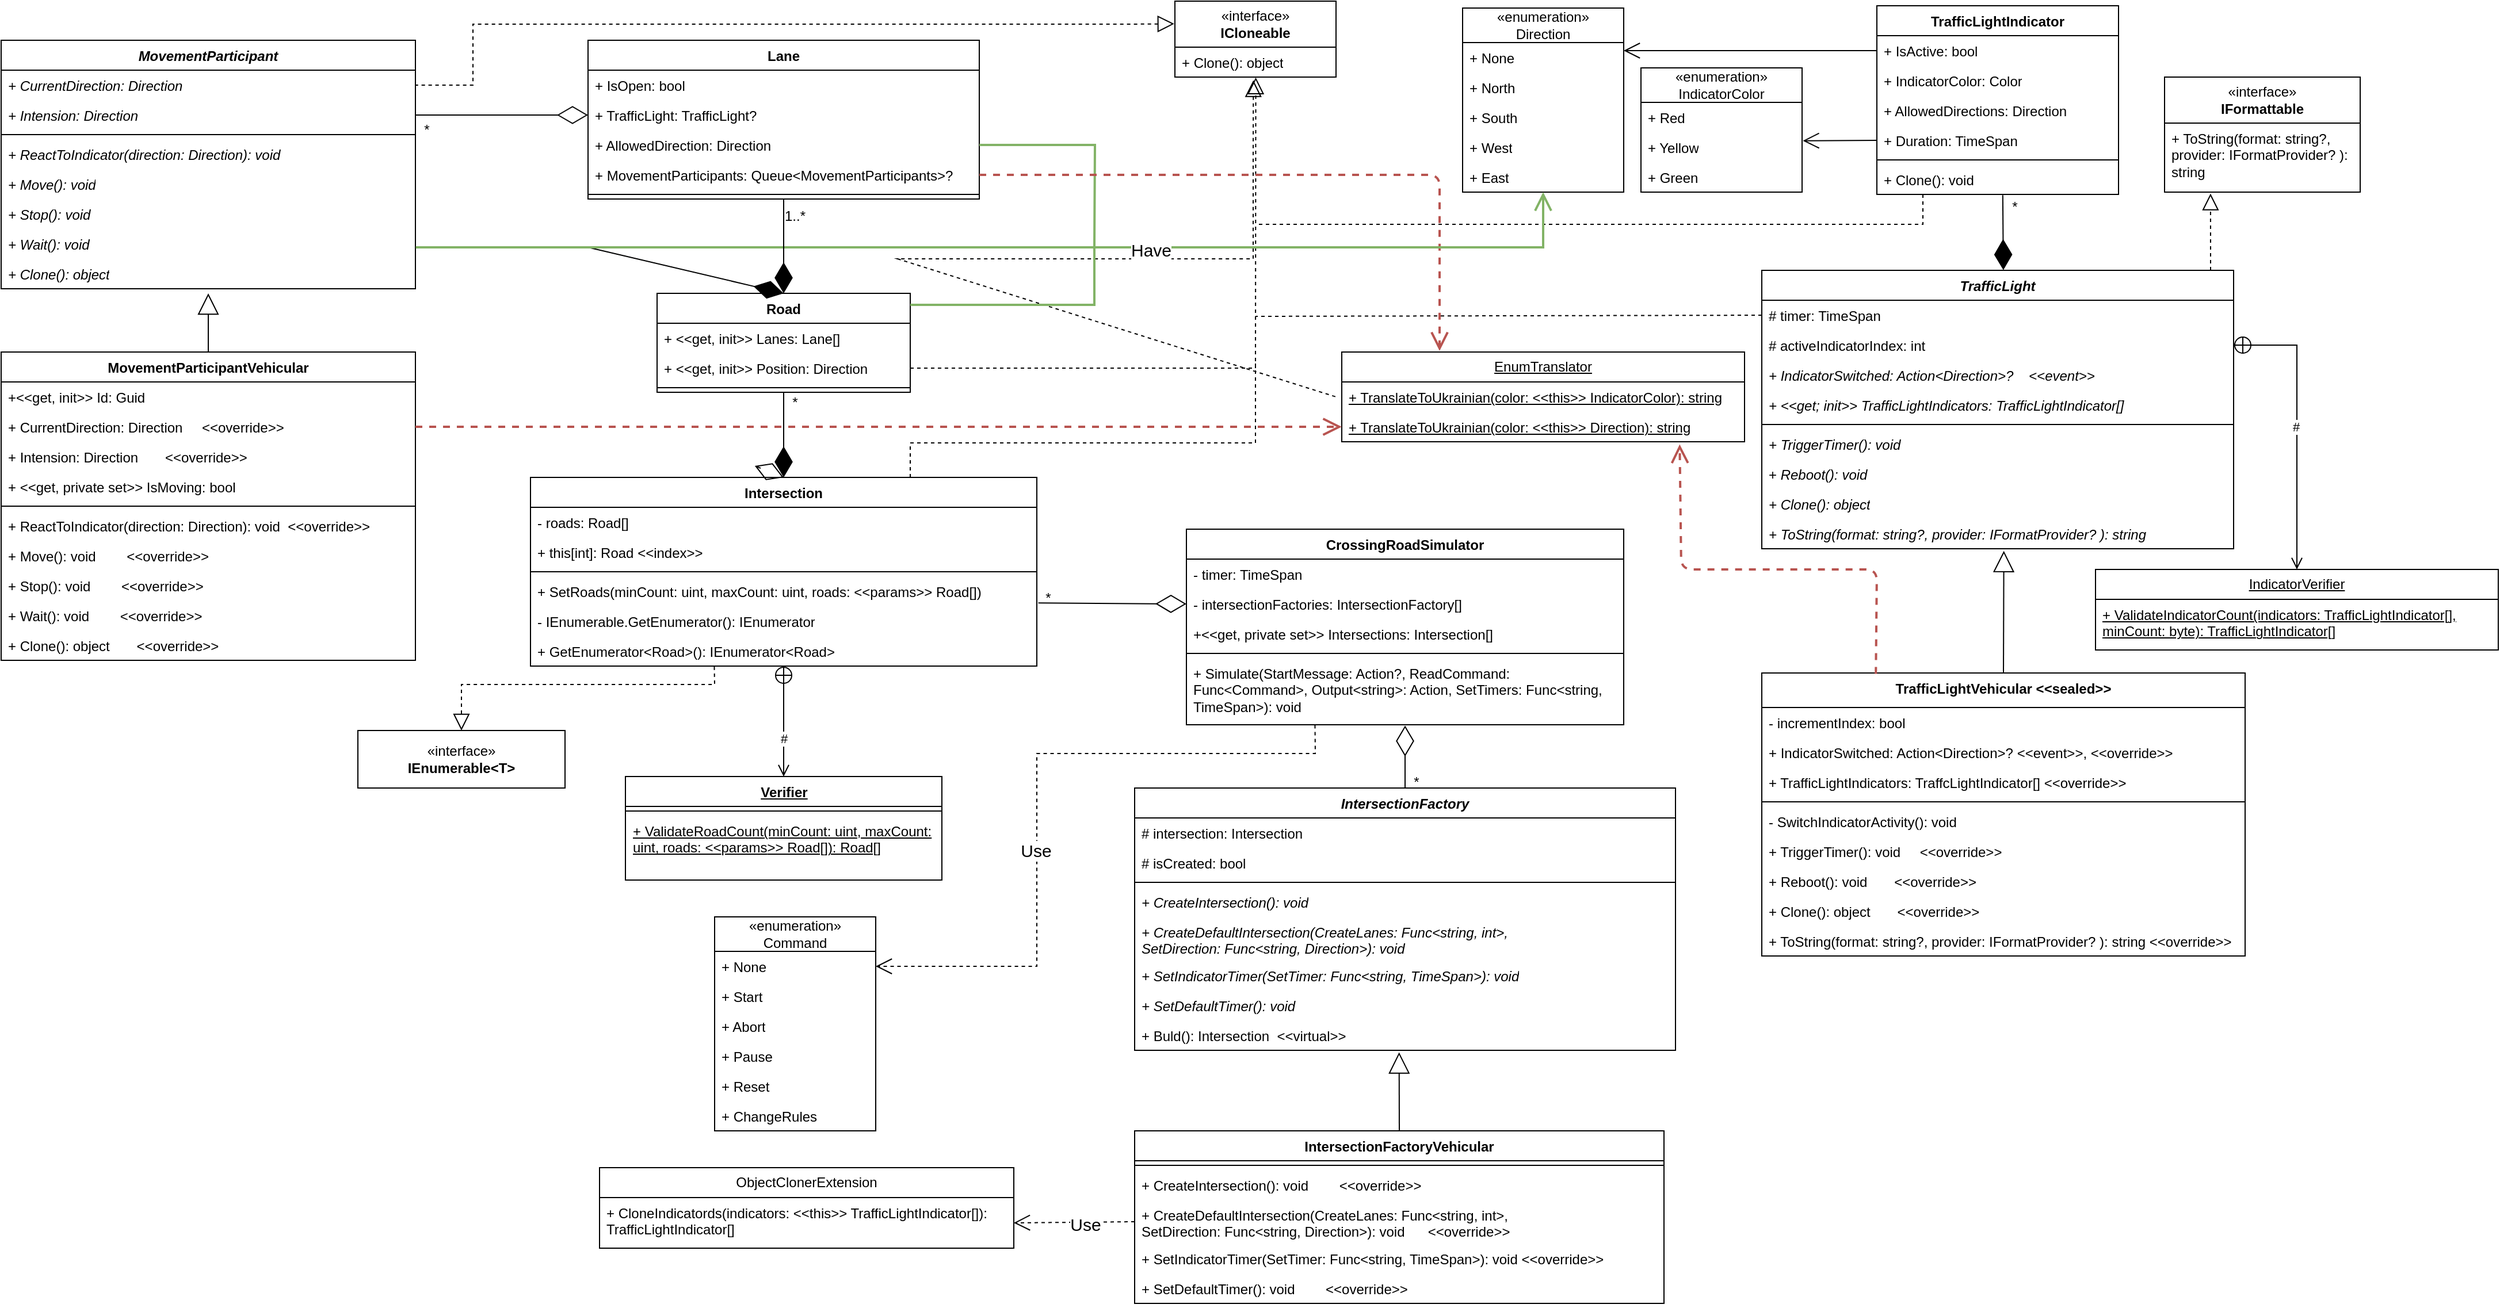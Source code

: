 <mxfile version="21.2.8" type="device">
  <diagram name="Page-1" id="_TBT1TwAYSiFIyAZCsnO">
    <mxGraphModel dx="2284" dy="1936" grid="1" gridSize="10" guides="1" tooltips="1" connect="1" arrows="1" fold="1" page="1" pageScale="1" pageWidth="850" pageHeight="1100" math="0" shadow="0">
      <root>
        <mxCell id="0" />
        <mxCell id="1" parent="0" />
        <mxCell id="iOnVK8nJ4NnTUtgZJ5eZ-9" value="Lane" style="swimlane;fontStyle=1;align=center;verticalAlign=top;childLayout=stackLayout;horizontal=1;startSize=26;horizontalStack=0;resizeParent=1;resizeParentMax=0;resizeLast=0;collapsible=1;marginBottom=0;whiteSpace=wrap;html=1;" parent="1" vertex="1">
          <mxGeometry x="290" y="-1060" width="340" height="138" as="geometry" />
        </mxCell>
        <mxCell id="iOnVK8nJ4NnTUtgZJ5eZ-10" value="+ IsOpen: bool&lt;span style=&quot;&quot;&gt;	&lt;/span&gt;" style="text;strokeColor=none;fillColor=none;align=left;verticalAlign=top;spacingLeft=4;spacingRight=4;overflow=hidden;rotatable=0;points=[[0,0.5],[1,0.5]];portConstraint=eastwest;whiteSpace=wrap;html=1;" parent="iOnVK8nJ4NnTUtgZJ5eZ-9" vertex="1">
          <mxGeometry y="26" width="340" height="26" as="geometry" />
        </mxCell>
        <mxCell id="iOnVK8nJ4NnTUtgZJ5eZ-15" value="+ TrafficLight: TrafficLight?" style="text;strokeColor=none;fillColor=none;align=left;verticalAlign=top;spacingLeft=4;spacingRight=4;overflow=hidden;rotatable=0;points=[[0,0.5],[1,0.5]];portConstraint=eastwest;whiteSpace=wrap;html=1;" parent="iOnVK8nJ4NnTUtgZJ5eZ-9" vertex="1">
          <mxGeometry y="52" width="340" height="26" as="geometry" />
        </mxCell>
        <mxCell id="-oKXKEnJCBNzjjAGkhDQ-194" style="edgeStyle=orthogonalEdgeStyle;rounded=0;orthogonalLoop=1;jettySize=auto;html=1;exitX=1;exitY=0.5;exitDx=0;exitDy=0;endArrow=none;endFill=0;fillColor=#d5e8d4;strokeColor=#82b366;strokeWidth=2;" edge="1" parent="iOnVK8nJ4NnTUtgZJ5eZ-9" source="iOnVK8nJ4NnTUtgZJ5eZ-14">
          <mxGeometry relative="1" as="geometry">
            <mxPoint x="440" y="180" as="targetPoint" />
          </mxGeometry>
        </mxCell>
        <mxCell id="iOnVK8nJ4NnTUtgZJ5eZ-14" value="+ AllowedDirection: Direction" style="text;strokeColor=none;fillColor=none;align=left;verticalAlign=top;spacingLeft=4;spacingRight=4;overflow=hidden;rotatable=0;points=[[0,0.5],[1,0.5]];portConstraint=eastwest;whiteSpace=wrap;html=1;" parent="iOnVK8nJ4NnTUtgZJ5eZ-9" vertex="1">
          <mxGeometry y="78" width="340" height="26" as="geometry" />
        </mxCell>
        <mxCell id="iOnVK8nJ4NnTUtgZJ5eZ-13" value="+ MovementParticipants: Queue&amp;lt;MovementParticipants&amp;gt;?" style="text;strokeColor=none;fillColor=none;align=left;verticalAlign=top;spacingLeft=4;spacingRight=4;overflow=hidden;rotatable=0;points=[[0,0.5],[1,0.5]];portConstraint=eastwest;whiteSpace=wrap;html=1;" parent="iOnVK8nJ4NnTUtgZJ5eZ-9" vertex="1">
          <mxGeometry y="104" width="340" height="26" as="geometry" />
        </mxCell>
        <mxCell id="iOnVK8nJ4NnTUtgZJ5eZ-11" value="" style="line;strokeWidth=1;fillColor=none;align=left;verticalAlign=middle;spacingTop=-1;spacingLeft=3;spacingRight=3;rotatable=0;labelPosition=right;points=[];portConstraint=eastwest;strokeColor=inherit;" parent="iOnVK8nJ4NnTUtgZJ5eZ-9" vertex="1">
          <mxGeometry y="130" width="340" height="8" as="geometry" />
        </mxCell>
        <mxCell id="iOnVK8nJ4NnTUtgZJ5eZ-16" value="Road" style="swimlane;fontStyle=1;align=center;verticalAlign=top;childLayout=stackLayout;horizontal=1;startSize=26;horizontalStack=0;resizeParent=1;resizeParentMax=0;resizeLast=0;collapsible=1;marginBottom=0;whiteSpace=wrap;html=1;" parent="1" vertex="1">
          <mxGeometry x="350" y="-840" width="220" height="86" as="geometry" />
        </mxCell>
        <mxCell id="iOnVK8nJ4NnTUtgZJ5eZ-17" value="+ &amp;lt;&amp;lt;get, init&amp;gt;&amp;gt; Lanes: Lane[]&lt;span style=&quot;&quot;&gt; &lt;span style=&quot;&quot;&gt; &lt;span style=&quot;&quot;&gt;	&lt;/span&gt;&lt;span style=&quot;&quot;&gt;	&lt;/span&gt;&lt;/span&gt;&lt;/span&gt;" style="text;strokeColor=none;fillColor=none;align=left;verticalAlign=top;spacingLeft=4;spacingRight=4;overflow=hidden;rotatable=0;points=[[0,0.5],[1,0.5]];portConstraint=eastwest;whiteSpace=wrap;html=1;" parent="iOnVK8nJ4NnTUtgZJ5eZ-16" vertex="1">
          <mxGeometry y="26" width="220" height="26" as="geometry" />
        </mxCell>
        <mxCell id="iOnVK8nJ4NnTUtgZJ5eZ-20" value="+ &amp;lt;&amp;lt;get, init&amp;gt;&amp;gt; Position: Direction" style="text;strokeColor=none;fillColor=none;align=left;verticalAlign=top;spacingLeft=4;spacingRight=4;overflow=hidden;rotatable=0;points=[[0,0.5],[1,0.5]];portConstraint=eastwest;whiteSpace=wrap;html=1;" parent="iOnVK8nJ4NnTUtgZJ5eZ-16" vertex="1">
          <mxGeometry y="52" width="220" height="26" as="geometry" />
        </mxCell>
        <mxCell id="iOnVK8nJ4NnTUtgZJ5eZ-18" value="" style="line;strokeWidth=1;fillColor=none;align=left;verticalAlign=middle;spacingTop=-1;spacingLeft=3;spacingRight=3;rotatable=0;labelPosition=right;points=[];portConstraint=eastwest;strokeColor=inherit;" parent="iOnVK8nJ4NnTUtgZJ5eZ-16" vertex="1">
          <mxGeometry y="78" width="220" height="8" as="geometry" />
        </mxCell>
        <mxCell id="iOnVK8nJ4NnTUtgZJ5eZ-25" value="Intersection" style="swimlane;fontStyle=1;align=center;verticalAlign=top;childLayout=stackLayout;horizontal=1;startSize=26;horizontalStack=0;resizeParent=1;resizeParentMax=0;resizeLast=0;collapsible=1;marginBottom=0;whiteSpace=wrap;html=1;" parent="1" vertex="1">
          <mxGeometry x="240" y="-680" width="440" height="164" as="geometry" />
        </mxCell>
        <mxCell id="iOnVK8nJ4NnTUtgZJ5eZ-26" value="- roads: Road[]" style="text;strokeColor=none;fillColor=none;align=left;verticalAlign=top;spacingLeft=4;spacingRight=4;overflow=hidden;rotatable=0;points=[[0,0.5],[1,0.5]];portConstraint=eastwest;whiteSpace=wrap;html=1;" parent="iOnVK8nJ4NnTUtgZJ5eZ-25" vertex="1">
          <mxGeometry y="26" width="440" height="26" as="geometry" />
        </mxCell>
        <mxCell id="iOnVK8nJ4NnTUtgZJ5eZ-30" value="+ this[int]: Road&lt;span style=&quot;white-space: pre;&quot;&gt; &lt;/span&gt;&amp;lt;&amp;lt;index&amp;gt;&amp;gt;" style="text;strokeColor=none;fillColor=none;align=left;verticalAlign=top;spacingLeft=4;spacingRight=4;overflow=hidden;rotatable=0;points=[[0,0.5],[1,0.5]];portConstraint=eastwest;whiteSpace=wrap;html=1;" parent="iOnVK8nJ4NnTUtgZJ5eZ-25" vertex="1">
          <mxGeometry y="52" width="440" height="26" as="geometry" />
        </mxCell>
        <mxCell id="iOnVK8nJ4NnTUtgZJ5eZ-27" value="" style="line;strokeWidth=1;fillColor=none;align=left;verticalAlign=middle;spacingTop=-1;spacingLeft=3;spacingRight=3;rotatable=0;labelPosition=right;points=[];portConstraint=eastwest;strokeColor=inherit;" parent="iOnVK8nJ4NnTUtgZJ5eZ-25" vertex="1">
          <mxGeometry y="78" width="440" height="8" as="geometry" />
        </mxCell>
        <mxCell id="-oKXKEnJCBNzjjAGkhDQ-91" value="+ SetRoads(minCount: uint, maxCount: uint, roads: &amp;lt;&amp;lt;params&amp;gt;&amp;gt; Road[])" style="text;strokeColor=none;fillColor=none;align=left;verticalAlign=top;spacingLeft=4;spacingRight=4;overflow=hidden;rotatable=0;points=[[0,0.5],[1,0.5]];portConstraint=eastwest;whiteSpace=wrap;html=1;" vertex="1" parent="iOnVK8nJ4NnTUtgZJ5eZ-25">
          <mxGeometry y="86" width="440" height="26" as="geometry" />
        </mxCell>
        <mxCell id="iOnVK8nJ4NnTUtgZJ5eZ-28" value="- IEnumerable.GetEnumerator(): IEnumerator" style="text;strokeColor=none;fillColor=none;align=left;verticalAlign=top;spacingLeft=4;spacingRight=4;overflow=hidden;rotatable=0;points=[[0,0.5],[1,0.5]];portConstraint=eastwest;whiteSpace=wrap;html=1;" parent="iOnVK8nJ4NnTUtgZJ5eZ-25" vertex="1">
          <mxGeometry y="112" width="440" height="26" as="geometry" />
        </mxCell>
        <mxCell id="iOnVK8nJ4NnTUtgZJ5eZ-32" value="+ GetEnumerator&amp;lt;Road&amp;gt;(): IEnumerator&amp;lt;Road&amp;gt;&amp;nbsp;" style="text;strokeColor=none;fillColor=none;align=left;verticalAlign=top;spacingLeft=4;spacingRight=4;overflow=hidden;rotatable=0;points=[[0,0.5],[1,0.5]];portConstraint=eastwest;whiteSpace=wrap;html=1;" parent="iOnVK8nJ4NnTUtgZJ5eZ-25" vertex="1">
          <mxGeometry y="138" width="440" height="26" as="geometry" />
        </mxCell>
        <mxCell id="iOnVK8nJ4NnTUtgZJ5eZ-38" value="&lt;u&gt;Verifier&lt;/u&gt;" style="swimlane;fontStyle=1;align=center;verticalAlign=top;childLayout=stackLayout;horizontal=1;startSize=26;horizontalStack=0;resizeParent=1;resizeParentMax=0;resizeLast=0;collapsible=1;marginBottom=0;whiteSpace=wrap;html=1;" parent="1" vertex="1">
          <mxGeometry x="322.5" y="-420" width="275" height="90" as="geometry" />
        </mxCell>
        <mxCell id="iOnVK8nJ4NnTUtgZJ5eZ-40" value="" style="line;strokeWidth=1;fillColor=none;align=left;verticalAlign=middle;spacingTop=-1;spacingLeft=3;spacingRight=3;rotatable=0;labelPosition=right;points=[];portConstraint=eastwest;strokeColor=inherit;" parent="iOnVK8nJ4NnTUtgZJ5eZ-38" vertex="1">
          <mxGeometry y="26" width="275" height="8" as="geometry" />
        </mxCell>
        <mxCell id="iOnVK8nJ4NnTUtgZJ5eZ-41" value="&lt;u&gt;+ ValidateRoadCount(minCount: uint, maxCount: uint, roads: &amp;lt;&amp;lt;&lt;/u&gt;&lt;u style=&quot;border-color: var(--border-color);&quot;&gt;params&lt;/u&gt;&lt;u&gt;&amp;gt;&amp;gt; Road[]): Road[]&lt;/u&gt;" style="text;strokeColor=none;fillColor=none;align=left;verticalAlign=top;spacingLeft=4;spacingRight=4;overflow=hidden;rotatable=0;points=[[0,0.5],[1,0.5]];portConstraint=eastwest;whiteSpace=wrap;html=1;" parent="iOnVK8nJ4NnTUtgZJ5eZ-38" vertex="1">
          <mxGeometry y="34" width="275" height="56" as="geometry" />
        </mxCell>
        <mxCell id="-oKXKEnJCBNzjjAGkhDQ-1" value="«interface»&lt;br&gt;&lt;b&gt;ICloneable&lt;/b&gt;" style="swimlane;fontStyle=0;childLayout=stackLayout;horizontal=1;startSize=40;fillColor=none;horizontalStack=0;resizeParent=1;resizeParentMax=0;resizeLast=0;collapsible=1;marginBottom=0;whiteSpace=wrap;html=1;" vertex="1" parent="1">
          <mxGeometry x="800" y="-1094" width="140" height="66" as="geometry" />
        </mxCell>
        <mxCell id="-oKXKEnJCBNzjjAGkhDQ-2" value="+ Clone(): object" style="text;strokeColor=none;fillColor=none;align=left;verticalAlign=top;spacingLeft=4;spacingRight=4;overflow=hidden;rotatable=0;points=[[0,0.5],[1,0.5]];portConstraint=eastwest;whiteSpace=wrap;html=1;" vertex="1" parent="-oKXKEnJCBNzjjAGkhDQ-1">
          <mxGeometry y="40" width="140" height="26" as="geometry" />
        </mxCell>
        <mxCell id="-oKXKEnJCBNzjjAGkhDQ-10" value="ObjectClonerExtension" style="swimlane;fontStyle=0;childLayout=stackLayout;horizontal=1;startSize=26;fillColor=none;horizontalStack=0;resizeParent=1;resizeParentMax=0;resizeLast=0;collapsible=1;marginBottom=0;whiteSpace=wrap;html=1;" vertex="1" parent="1">
          <mxGeometry x="300" y="-80" width="360" height="70" as="geometry" />
        </mxCell>
        <mxCell id="-oKXKEnJCBNzjjAGkhDQ-11" value="+ CloneIndicatords(indicators: &amp;lt;&amp;lt;this&amp;gt;&amp;gt; TrafficLightIndicator[]): TrafficLightIndicator[]&amp;nbsp;" style="text;strokeColor=none;fillColor=none;align=left;verticalAlign=top;spacingLeft=4;spacingRight=4;overflow=hidden;rotatable=0;points=[[0,0.5],[1,0.5]];portConstraint=eastwest;whiteSpace=wrap;html=1;" vertex="1" parent="-oKXKEnJCBNzjjAGkhDQ-10">
          <mxGeometry y="26" width="360" height="44" as="geometry" />
        </mxCell>
        <mxCell id="-oKXKEnJCBNzjjAGkhDQ-36" value="&lt;u&gt;EnumTranslator&lt;/u&gt;" style="swimlane;fontStyle=0;childLayout=stackLayout;horizontal=1;startSize=26;fillColor=none;horizontalStack=0;resizeParent=1;resizeParentMax=0;resizeLast=0;collapsible=1;marginBottom=0;whiteSpace=wrap;html=1;" vertex="1" parent="1">
          <mxGeometry x="945" y="-789" width="350" height="78" as="geometry" />
        </mxCell>
        <mxCell id="-oKXKEnJCBNzjjAGkhDQ-37" value="+ TranslateToUkrainian(color: &amp;lt;&amp;lt;this&amp;gt;&amp;gt; IndicatorColor): string" style="text;strokeColor=none;fillColor=none;align=left;verticalAlign=top;spacingLeft=4;spacingRight=4;overflow=hidden;rotatable=0;points=[[0,0.5],[1,0.5]];portConstraint=eastwest;whiteSpace=wrap;html=1;fontStyle=4" vertex="1" parent="-oKXKEnJCBNzjjAGkhDQ-36">
          <mxGeometry y="26" width="350" height="26" as="geometry" />
        </mxCell>
        <mxCell id="-oKXKEnJCBNzjjAGkhDQ-38" value="+ TranslateToUkrainian(color: &amp;lt;&amp;lt;this&amp;gt;&amp;gt; Direction): string" style="text;strokeColor=none;fillColor=none;align=left;verticalAlign=top;spacingLeft=4;spacingRight=4;overflow=hidden;rotatable=0;points=[[0,0.5],[1,0.5]];portConstraint=eastwest;whiteSpace=wrap;html=1;fontStyle=4" vertex="1" parent="-oKXKEnJCBNzjjAGkhDQ-36">
          <mxGeometry y="52" width="350" height="26" as="geometry" />
        </mxCell>
        <mxCell id="-oKXKEnJCBNzjjAGkhDQ-40" value="&lt;i&gt;TrafficLight&lt;/i&gt;" style="swimlane;fontStyle=1;align=center;verticalAlign=top;childLayout=stackLayout;horizontal=1;startSize=26;horizontalStack=0;resizeParent=1;resizeParentMax=0;resizeLast=0;collapsible=1;marginBottom=0;whiteSpace=wrap;html=1;" vertex="1" parent="1">
          <mxGeometry x="1310" y="-860" width="410" height="242" as="geometry" />
        </mxCell>
        <mxCell id="-oKXKEnJCBNzjjAGkhDQ-41" value="# timer: TimeSpan" style="text;strokeColor=none;fillColor=none;align=left;verticalAlign=top;spacingLeft=4;spacingRight=4;overflow=hidden;rotatable=0;points=[[0,0.5],[1,0.5]];portConstraint=eastwest;whiteSpace=wrap;html=1;" vertex="1" parent="-oKXKEnJCBNzjjAGkhDQ-40">
          <mxGeometry y="26" width="410" height="26" as="geometry" />
        </mxCell>
        <mxCell id="-oKXKEnJCBNzjjAGkhDQ-45" value="# activeIndicatorIndex: int" style="text;strokeColor=none;fillColor=none;align=left;verticalAlign=top;spacingLeft=4;spacingRight=4;overflow=hidden;rotatable=0;points=[[0,0.5],[1,0.5]];portConstraint=eastwest;whiteSpace=wrap;html=1;" vertex="1" parent="-oKXKEnJCBNzjjAGkhDQ-40">
          <mxGeometry y="52" width="410" height="26" as="geometry" />
        </mxCell>
        <mxCell id="-oKXKEnJCBNzjjAGkhDQ-44" value="&lt;i&gt;+ IndicatorSwitched: Action&amp;lt;Direction&amp;gt;?&lt;span style=&quot;white-space: pre;&quot;&gt;	&lt;/span&gt;&lt;span style=&quot;white-space: pre;&quot;&gt;	&lt;span style=&quot;white-space: pre;&quot;&gt;	&lt;span style=&quot;white-space: pre;&quot;&gt;	&lt;/span&gt;&lt;/span&gt;&lt;/span&gt;&amp;lt;&amp;lt;event&amp;gt;&amp;gt;&lt;/i&gt;" style="text;strokeColor=none;fillColor=none;align=left;verticalAlign=top;spacingLeft=4;spacingRight=4;overflow=hidden;rotatable=0;points=[[0,0.5],[1,0.5]];portConstraint=eastwest;whiteSpace=wrap;html=1;" vertex="1" parent="-oKXKEnJCBNzjjAGkhDQ-40">
          <mxGeometry y="78" width="410" height="26" as="geometry" />
        </mxCell>
        <mxCell id="-oKXKEnJCBNzjjAGkhDQ-47" value="&lt;i&gt;+&amp;nbsp;&lt;/i&gt;&lt;i style=&quot;border-color: var(--border-color);&quot;&gt;&amp;lt;&amp;lt;get; init&amp;gt;&amp;gt;&amp;nbsp;&lt;/i&gt;&lt;i&gt;TrafficLightIndicators: TrafficLightIndicator[]&lt;/i&gt;" style="text;strokeColor=none;fillColor=none;align=left;verticalAlign=top;spacingLeft=4;spacingRight=4;overflow=hidden;rotatable=0;points=[[0,0.5],[1,0.5]];portConstraint=eastwest;whiteSpace=wrap;html=1;" vertex="1" parent="-oKXKEnJCBNzjjAGkhDQ-40">
          <mxGeometry y="104" width="410" height="26" as="geometry" />
        </mxCell>
        <mxCell id="-oKXKEnJCBNzjjAGkhDQ-42" value="" style="line;strokeWidth=1;fillColor=none;align=left;verticalAlign=middle;spacingTop=-1;spacingLeft=3;spacingRight=3;rotatable=0;labelPosition=right;points=[];portConstraint=eastwest;strokeColor=inherit;" vertex="1" parent="-oKXKEnJCBNzjjAGkhDQ-40">
          <mxGeometry y="130" width="410" height="8" as="geometry" />
        </mxCell>
        <mxCell id="-oKXKEnJCBNzjjAGkhDQ-43" value="&lt;i&gt;+ TriggerTimer(): void&lt;/i&gt;" style="text;strokeColor=none;fillColor=none;align=left;verticalAlign=top;spacingLeft=4;spacingRight=4;overflow=hidden;rotatable=0;points=[[0,0.5],[1,0.5]];portConstraint=eastwest;whiteSpace=wrap;html=1;" vertex="1" parent="-oKXKEnJCBNzjjAGkhDQ-40">
          <mxGeometry y="138" width="410" height="26" as="geometry" />
        </mxCell>
        <mxCell id="-oKXKEnJCBNzjjAGkhDQ-48" value="+ &lt;i&gt;Reboot(): void&lt;/i&gt;" style="text;strokeColor=none;fillColor=none;align=left;verticalAlign=top;spacingLeft=4;spacingRight=4;overflow=hidden;rotatable=0;points=[[0,0.5],[1,0.5]];portConstraint=eastwest;whiteSpace=wrap;html=1;" vertex="1" parent="-oKXKEnJCBNzjjAGkhDQ-40">
          <mxGeometry y="164" width="410" height="26" as="geometry" />
        </mxCell>
        <mxCell id="-oKXKEnJCBNzjjAGkhDQ-49" value="+ Clone(): object" style="text;strokeColor=none;fillColor=none;align=left;verticalAlign=top;spacingLeft=4;spacingRight=4;overflow=hidden;rotatable=0;points=[[0,0.5],[1,0.5]];portConstraint=eastwest;whiteSpace=wrap;html=1;fontStyle=2" vertex="1" parent="-oKXKEnJCBNzjjAGkhDQ-40">
          <mxGeometry y="190" width="410" height="26" as="geometry" />
        </mxCell>
        <mxCell id="-oKXKEnJCBNzjjAGkhDQ-195" value="+ ToString(format: string?, provider: IFormatProvider? ): string" style="text;strokeColor=none;fillColor=none;align=left;verticalAlign=top;spacingLeft=4;spacingRight=4;overflow=hidden;rotatable=0;points=[[0,0.5],[1,0.5]];portConstraint=eastwest;whiteSpace=wrap;html=1;fontStyle=2" vertex="1" parent="-oKXKEnJCBNzjjAGkhDQ-40">
          <mxGeometry y="216" width="410" height="26" as="geometry" />
        </mxCell>
        <mxCell id="-oKXKEnJCBNzjjAGkhDQ-54" value="TrafficLightVehicular &amp;lt;&amp;lt;sealed&amp;gt;&amp;gt;" style="swimlane;fontStyle=1;align=center;verticalAlign=top;childLayout=stackLayout;horizontal=1;startSize=30;horizontalStack=0;resizeParent=1;resizeParentMax=0;resizeLast=0;collapsible=1;marginBottom=0;whiteSpace=wrap;html=1;" vertex="1" parent="1">
          <mxGeometry x="1310" y="-510" width="420" height="246" as="geometry" />
        </mxCell>
        <mxCell id="-oKXKEnJCBNzjjAGkhDQ-55" value="- incrementIndex: bool" style="text;strokeColor=none;fillColor=none;align=left;verticalAlign=top;spacingLeft=4;spacingRight=4;overflow=hidden;rotatable=0;points=[[0,0.5],[1,0.5]];portConstraint=eastwest;whiteSpace=wrap;html=1;" vertex="1" parent="-oKXKEnJCBNzjjAGkhDQ-54">
          <mxGeometry y="30" width="420" height="26" as="geometry" />
        </mxCell>
        <mxCell id="-oKXKEnJCBNzjjAGkhDQ-58" value="+ IndicatorSwitched: Action&amp;lt;Direction&amp;gt;?&lt;span style=&quot;white-space: pre;&quot;&gt;	&lt;/span&gt;&amp;lt;&amp;lt;event&amp;gt;&amp;gt;, &amp;lt;&amp;lt;override&amp;gt;&amp;gt;" style="text;strokeColor=none;fillColor=none;align=left;verticalAlign=top;spacingLeft=4;spacingRight=4;overflow=hidden;rotatable=0;points=[[0,0.5],[1,0.5]];portConstraint=eastwest;whiteSpace=wrap;html=1;" vertex="1" parent="-oKXKEnJCBNzjjAGkhDQ-54">
          <mxGeometry y="56" width="420" height="26" as="geometry" />
        </mxCell>
        <mxCell id="-oKXKEnJCBNzjjAGkhDQ-59" value="+ TrafficLightIndicators: TraffcLightIndicator[] &amp;lt;&amp;lt;override&amp;gt;&amp;gt;" style="text;strokeColor=none;fillColor=none;align=left;verticalAlign=top;spacingLeft=4;spacingRight=4;overflow=hidden;rotatable=0;points=[[0,0.5],[1,0.5]];portConstraint=eastwest;whiteSpace=wrap;html=1;" vertex="1" parent="-oKXKEnJCBNzjjAGkhDQ-54">
          <mxGeometry y="82" width="420" height="26" as="geometry" />
        </mxCell>
        <mxCell id="-oKXKEnJCBNzjjAGkhDQ-56" value="" style="line;strokeWidth=1;fillColor=none;align=left;verticalAlign=middle;spacingTop=-1;spacingLeft=3;spacingRight=3;rotatable=0;labelPosition=right;points=[];portConstraint=eastwest;strokeColor=inherit;" vertex="1" parent="-oKXKEnJCBNzjjAGkhDQ-54">
          <mxGeometry y="108" width="420" height="8" as="geometry" />
        </mxCell>
        <mxCell id="-oKXKEnJCBNzjjAGkhDQ-57" value="- SwitchIndicatorActivity(): void" style="text;strokeColor=none;fillColor=none;align=left;verticalAlign=top;spacingLeft=4;spacingRight=4;overflow=hidden;rotatable=0;points=[[0,0.5],[1,0.5]];portConstraint=eastwest;whiteSpace=wrap;html=1;" vertex="1" parent="-oKXKEnJCBNzjjAGkhDQ-54">
          <mxGeometry y="116" width="420" height="26" as="geometry" />
        </mxCell>
        <mxCell id="-oKXKEnJCBNzjjAGkhDQ-60" value="+ TriggerTimer(): void&lt;span style=&quot;white-space: pre;&quot;&gt;	&lt;/span&gt;&lt;span style=&quot;white-space: pre;&quot;&gt;	&lt;/span&gt;&lt;span style=&quot;white-space: pre;&quot;&gt;	&lt;/span&gt;&lt;span style=&quot;white-space: pre;&quot;&gt;	&lt;/span&gt;&lt;span style=&quot;white-space: pre;&quot;&gt;	&lt;/span&gt;&amp;lt;&amp;lt;override&amp;gt;&amp;gt;" style="text;strokeColor=none;fillColor=none;align=left;verticalAlign=top;spacingLeft=4;spacingRight=4;overflow=hidden;rotatable=0;points=[[0,0.5],[1,0.5]];portConstraint=eastwest;whiteSpace=wrap;html=1;" vertex="1" parent="-oKXKEnJCBNzjjAGkhDQ-54">
          <mxGeometry y="142" width="420" height="26" as="geometry" />
        </mxCell>
        <mxCell id="-oKXKEnJCBNzjjAGkhDQ-61" value="+ Reboot(): void	&lt;span style=&quot;white-space: pre;&quot;&gt;	&lt;/span&gt;&lt;span style=&quot;white-space: pre;&quot;&gt;	&lt;/span&gt;&lt;span style=&quot;white-space: pre;&quot;&gt;	&lt;/span&gt;&lt;span style=&quot;white-space: pre;&quot;&gt;	&lt;/span&gt;&lt;span style=&quot;white-space: pre;&quot;&gt;	&lt;/span&gt;&lt;span style=&quot;white-space: pre;&quot;&gt;	&lt;/span&gt;&amp;lt;&amp;lt;override&amp;gt;&amp;gt;" style="text;strokeColor=none;fillColor=none;align=left;verticalAlign=top;spacingLeft=4;spacingRight=4;overflow=hidden;rotatable=0;points=[[0,0.5],[1,0.5]];portConstraint=eastwest;whiteSpace=wrap;html=1;" vertex="1" parent="-oKXKEnJCBNzjjAGkhDQ-54">
          <mxGeometry y="168" width="420" height="26" as="geometry" />
        </mxCell>
        <mxCell id="-oKXKEnJCBNzjjAGkhDQ-62" value="+ Clone(): object&amp;nbsp;&lt;span style=&quot;white-space: pre;&quot;&gt;	&lt;/span&gt;&lt;span style=&quot;white-space: pre;&quot;&gt;	&lt;/span&gt;&lt;span style=&quot;white-space: pre;&quot;&gt;	&lt;/span&gt;&lt;span style=&quot;white-space: pre;&quot;&gt;	&lt;/span&gt;&lt;span style=&quot;white-space: pre;&quot;&gt;	&lt;/span&gt;&lt;span style=&quot;white-space: pre;&quot;&gt;	&lt;/span&gt;&amp;lt;&amp;lt;override&amp;gt;&amp;gt;" style="text;strokeColor=none;fillColor=none;align=left;verticalAlign=top;spacingLeft=4;spacingRight=4;overflow=hidden;rotatable=0;points=[[0,0.5],[1,0.5]];portConstraint=eastwest;whiteSpace=wrap;html=1;" vertex="1" parent="-oKXKEnJCBNzjjAGkhDQ-54">
          <mxGeometry y="194" width="420" height="26" as="geometry" />
        </mxCell>
        <mxCell id="-oKXKEnJCBNzjjAGkhDQ-196" value="+ ToString(format: string?, provider: IFormatProvider? ): string &amp;lt;&amp;lt;override&amp;gt;&amp;gt;" style="text;strokeColor=none;fillColor=none;align=left;verticalAlign=top;spacingLeft=4;spacingRight=4;overflow=hidden;rotatable=0;points=[[0,0.5],[1,0.5]];portConstraint=eastwest;whiteSpace=wrap;html=1;" vertex="1" parent="-oKXKEnJCBNzjjAGkhDQ-54">
          <mxGeometry y="220" width="420" height="26" as="geometry" />
        </mxCell>
        <mxCell id="-oKXKEnJCBNzjjAGkhDQ-63" value="" style="endArrow=block;endSize=16;endFill=0;html=1;rounded=0;entryX=0.513;entryY=1.071;entryDx=0;entryDy=0;exitX=0.5;exitY=0;exitDx=0;exitDy=0;entryPerimeter=0;" edge="1" parent="1" source="-oKXKEnJCBNzjjAGkhDQ-54" target="-oKXKEnJCBNzjjAGkhDQ-195">
          <mxGeometry width="160" relative="1" as="geometry">
            <mxPoint x="940" y="-576" as="sourcePoint" />
            <mxPoint x="1100" y="-576" as="targetPoint" />
          </mxGeometry>
        </mxCell>
        <mxCell id="-oKXKEnJCBNzjjAGkhDQ-65" value="&lt;i&gt;IntersectionFactory&lt;/i&gt;" style="swimlane;fontStyle=1;align=center;verticalAlign=top;childLayout=stackLayout;horizontal=1;startSize=26;horizontalStack=0;resizeParent=1;resizeParentMax=0;resizeLast=0;collapsible=1;marginBottom=0;whiteSpace=wrap;html=1;" vertex="1" parent="1">
          <mxGeometry x="765" y="-410" width="470" height="228" as="geometry" />
        </mxCell>
        <mxCell id="-oKXKEnJCBNzjjAGkhDQ-66" value="# intersection: Intersection" style="text;strokeColor=none;fillColor=none;align=left;verticalAlign=top;spacingLeft=4;spacingRight=4;overflow=hidden;rotatable=0;points=[[0,0.5],[1,0.5]];portConstraint=eastwest;whiteSpace=wrap;html=1;" vertex="1" parent="-oKXKEnJCBNzjjAGkhDQ-65">
          <mxGeometry y="26" width="470" height="26" as="geometry" />
        </mxCell>
        <mxCell id="-oKXKEnJCBNzjjAGkhDQ-69" value="# isCreated: bool" style="text;strokeColor=none;fillColor=none;align=left;verticalAlign=top;spacingLeft=4;spacingRight=4;overflow=hidden;rotatable=0;points=[[0,0.5],[1,0.5]];portConstraint=eastwest;whiteSpace=wrap;html=1;" vertex="1" parent="-oKXKEnJCBNzjjAGkhDQ-65">
          <mxGeometry y="52" width="470" height="26" as="geometry" />
        </mxCell>
        <mxCell id="-oKXKEnJCBNzjjAGkhDQ-67" value="" style="line;strokeWidth=1;fillColor=none;align=left;verticalAlign=middle;spacingTop=-1;spacingLeft=3;spacingRight=3;rotatable=0;labelPosition=right;points=[];portConstraint=eastwest;strokeColor=inherit;" vertex="1" parent="-oKXKEnJCBNzjjAGkhDQ-65">
          <mxGeometry y="78" width="470" height="8" as="geometry" />
        </mxCell>
        <mxCell id="-oKXKEnJCBNzjjAGkhDQ-68" value="+ CreateIntersection(): void" style="text;strokeColor=none;fillColor=none;align=left;verticalAlign=top;spacingLeft=4;spacingRight=4;overflow=hidden;rotatable=0;points=[[0,0.5],[1,0.5]];portConstraint=eastwest;whiteSpace=wrap;html=1;fontStyle=2" vertex="1" parent="-oKXKEnJCBNzjjAGkhDQ-65">
          <mxGeometry y="86" width="470" height="26" as="geometry" />
        </mxCell>
        <mxCell id="-oKXKEnJCBNzjjAGkhDQ-70" value="+ CreateDefaultIntersection(CreateLanes: Func&amp;lt;string, int&amp;gt;,&lt;br&gt;SetDirection: Func&amp;lt;string, Direction&amp;gt;): void" style="text;strokeColor=none;fillColor=none;align=left;verticalAlign=top;spacingLeft=4;spacingRight=4;overflow=hidden;rotatable=0;points=[[0,0.5],[1,0.5]];portConstraint=eastwest;whiteSpace=wrap;html=1;fontStyle=2" vertex="1" parent="-oKXKEnJCBNzjjAGkhDQ-65">
          <mxGeometry y="112" width="470" height="38" as="geometry" />
        </mxCell>
        <mxCell id="-oKXKEnJCBNzjjAGkhDQ-71" value="+ SetIndicatorTimer(SetTimer: Func&amp;lt;string, TimeSpan&amp;gt;): void" style="text;strokeColor=none;fillColor=none;align=left;verticalAlign=top;spacingLeft=4;spacingRight=4;overflow=hidden;rotatable=0;points=[[0,0.5],[1,0.5]];portConstraint=eastwest;whiteSpace=wrap;html=1;fontStyle=2" vertex="1" parent="-oKXKEnJCBNzjjAGkhDQ-65">
          <mxGeometry y="150" width="470" height="26" as="geometry" />
        </mxCell>
        <mxCell id="-oKXKEnJCBNzjjAGkhDQ-72" value="+ SetDefaultTimer(): void" style="text;strokeColor=none;fillColor=none;align=left;verticalAlign=top;spacingLeft=4;spacingRight=4;overflow=hidden;rotatable=0;points=[[0,0.5],[1,0.5]];portConstraint=eastwest;whiteSpace=wrap;html=1;fontStyle=2" vertex="1" parent="-oKXKEnJCBNzjjAGkhDQ-65">
          <mxGeometry y="176" width="470" height="26" as="geometry" />
        </mxCell>
        <mxCell id="-oKXKEnJCBNzjjAGkhDQ-73" value="+ Buld(): Intersection&lt;span style=&quot;white-space: pre;&quot;&gt;	&lt;/span&gt;&lt;span style=&quot;white-space: pre;&quot;&gt;	&lt;/span&gt;&amp;lt;&amp;lt;virtual&amp;gt;&amp;gt;" style="text;strokeColor=none;fillColor=none;align=left;verticalAlign=top;spacingLeft=4;spacingRight=4;overflow=hidden;rotatable=0;points=[[0,0.5],[1,0.5]];portConstraint=eastwest;whiteSpace=wrap;html=1;fontStyle=0" vertex="1" parent="-oKXKEnJCBNzjjAGkhDQ-65">
          <mxGeometry y="202" width="470" height="26" as="geometry" />
        </mxCell>
        <mxCell id="-oKXKEnJCBNzjjAGkhDQ-74" value="IntersectionFactoryVehicular" style="swimlane;fontStyle=1;align=center;verticalAlign=top;childLayout=stackLayout;horizontal=1;startSize=26;horizontalStack=0;resizeParent=1;resizeParentMax=0;resizeLast=0;collapsible=1;marginBottom=0;whiteSpace=wrap;html=1;" vertex="1" parent="1">
          <mxGeometry x="765" y="-112" width="460" height="150" as="geometry" />
        </mxCell>
        <mxCell id="-oKXKEnJCBNzjjAGkhDQ-77" value="" style="line;strokeWidth=1;fillColor=none;align=left;verticalAlign=middle;spacingTop=-1;spacingLeft=3;spacingRight=3;rotatable=0;labelPosition=right;points=[];portConstraint=eastwest;strokeColor=inherit;" vertex="1" parent="-oKXKEnJCBNzjjAGkhDQ-74">
          <mxGeometry y="26" width="460" height="8" as="geometry" />
        </mxCell>
        <mxCell id="-oKXKEnJCBNzjjAGkhDQ-78" value="+ CreateIntersection(): void&lt;span style=&quot;white-space: pre;&quot;&gt;	&lt;/span&gt;&lt;span style=&quot;white-space: pre;&quot;&gt;	&lt;/span&gt;&lt;span style=&quot;white-space: pre;&quot;&gt;	&lt;/span&gt;&lt;span style=&quot;white-space: pre;&quot;&gt;	&lt;/span&gt;&lt;span style=&quot;white-space: pre;&quot;&gt;	&lt;/span&gt;&lt;span style=&quot;white-space: pre;&quot;&gt;	&lt;/span&gt;&lt;span style=&quot;white-space: pre;&quot;&gt;	&lt;/span&gt;&lt;span style=&quot;white-space: pre;&quot;&gt;	&lt;/span&gt;&amp;lt;&amp;lt;override&amp;gt;&amp;gt;" style="text;strokeColor=none;fillColor=none;align=left;verticalAlign=top;spacingLeft=4;spacingRight=4;overflow=hidden;rotatable=0;points=[[0,0.5],[1,0.5]];portConstraint=eastwest;whiteSpace=wrap;html=1;fontStyle=0" vertex="1" parent="-oKXKEnJCBNzjjAGkhDQ-74">
          <mxGeometry y="34" width="460" height="26" as="geometry" />
        </mxCell>
        <mxCell id="-oKXKEnJCBNzjjAGkhDQ-79" value="+ CreateDefaultIntersection(CreateLanes: Func&amp;lt;string, int&amp;gt;,&lt;span style=&quot;&quot;&gt;	&lt;/span&gt;&lt;span style=&quot;&quot;&gt;	&lt;/span&gt;&lt;br&gt;SetDirection: Func&amp;lt;string, Direction&amp;gt;): void&lt;span style=&quot;&quot;&gt;	&lt;span style=&quot;white-space: pre;&quot;&gt;	&lt;/span&gt;&lt;span style=&quot;white-space: pre;&quot;&gt;	&lt;/span&gt;&lt;span style=&quot;white-space: pre;&quot;&gt;	&lt;/span&gt;&lt;span style=&quot;white-space: pre;&quot;&gt;	&lt;/span&gt;&lt;span style=&quot;white-space: pre;&quot;&gt;	&lt;/span&gt;&lt;/span&gt;&amp;lt;&amp;lt;override&amp;gt;&amp;gt;" style="text;strokeColor=none;fillColor=none;align=left;verticalAlign=top;spacingLeft=4;spacingRight=4;overflow=hidden;rotatable=0;points=[[0,0.5],[1,0.5]];portConstraint=eastwest;whiteSpace=wrap;html=1;fontStyle=0" vertex="1" parent="-oKXKEnJCBNzjjAGkhDQ-74">
          <mxGeometry y="60" width="460" height="38" as="geometry" />
        </mxCell>
        <mxCell id="-oKXKEnJCBNzjjAGkhDQ-80" value="+ SetIndicatorTimer(SetTimer: Func&amp;lt;string, TimeSpan&amp;gt;): void&lt;span style=&quot;white-space: pre;&quot;&gt;	&lt;/span&gt;&amp;lt;&amp;lt;override&amp;gt;&amp;gt;" style="text;strokeColor=none;fillColor=none;align=left;verticalAlign=top;spacingLeft=4;spacingRight=4;overflow=hidden;rotatable=0;points=[[0,0.5],[1,0.5]];portConstraint=eastwest;whiteSpace=wrap;html=1;fontStyle=0" vertex="1" parent="-oKXKEnJCBNzjjAGkhDQ-74">
          <mxGeometry y="98" width="460" height="26" as="geometry" />
        </mxCell>
        <mxCell id="-oKXKEnJCBNzjjAGkhDQ-81" value="+ SetDefaultTimer(): void&lt;span style=&quot;white-space: pre;&quot;&gt;	&lt;/span&gt;&lt;span style=&quot;white-space: pre;&quot;&gt;	&lt;/span&gt;&lt;span style=&quot;white-space: pre;&quot;&gt;	&lt;/span&gt;&lt;span style=&quot;white-space: pre;&quot;&gt;	&lt;/span&gt;&lt;span style=&quot;white-space: pre;&quot;&gt;	&lt;/span&gt;&lt;span style=&quot;white-space: pre;&quot;&gt;	&lt;/span&gt;&lt;span style=&quot;white-space: pre;&quot;&gt;	&lt;/span&gt;&lt;span style=&quot;white-space: pre;&quot;&gt;	&lt;/span&gt;&amp;lt;&amp;lt;override&amp;gt;&amp;gt;" style="text;strokeColor=none;fillColor=none;align=left;verticalAlign=top;spacingLeft=4;spacingRight=4;overflow=hidden;rotatable=0;points=[[0,0.5],[1,0.5]];portConstraint=eastwest;whiteSpace=wrap;html=1;fontStyle=0" vertex="1" parent="-oKXKEnJCBNzjjAGkhDQ-74">
          <mxGeometry y="124" width="460" height="26" as="geometry" />
        </mxCell>
        <mxCell id="-oKXKEnJCBNzjjAGkhDQ-83" value="CrossingRoadSimulator" style="swimlane;fontStyle=1;align=center;verticalAlign=top;childLayout=stackLayout;horizontal=1;startSize=26;horizontalStack=0;resizeParent=1;resizeParentMax=0;resizeLast=0;collapsible=1;marginBottom=0;whiteSpace=wrap;html=1;" vertex="1" parent="1">
          <mxGeometry x="810" y="-635" width="380" height="170" as="geometry" />
        </mxCell>
        <mxCell id="-oKXKEnJCBNzjjAGkhDQ-84" value="- timer: TimeSpan" style="text;strokeColor=none;fillColor=none;align=left;verticalAlign=top;spacingLeft=4;spacingRight=4;overflow=hidden;rotatable=0;points=[[0,0.5],[1,0.5]];portConstraint=eastwest;whiteSpace=wrap;html=1;" vertex="1" parent="-oKXKEnJCBNzjjAGkhDQ-83">
          <mxGeometry y="26" width="380" height="26" as="geometry" />
        </mxCell>
        <mxCell id="-oKXKEnJCBNzjjAGkhDQ-87" value="- intersectionFactories: IntersectionFactory[]" style="text;strokeColor=none;fillColor=none;align=left;verticalAlign=top;spacingLeft=4;spacingRight=4;overflow=hidden;rotatable=0;points=[[0,0.5],[1,0.5]];portConstraint=eastwest;whiteSpace=wrap;html=1;" vertex="1" parent="-oKXKEnJCBNzjjAGkhDQ-83">
          <mxGeometry y="52" width="380" height="26" as="geometry" />
        </mxCell>
        <mxCell id="-oKXKEnJCBNzjjAGkhDQ-88" value="+&amp;lt;&amp;lt;get, private set&amp;gt;&amp;gt; Intersections: Intersection[]" style="text;strokeColor=none;fillColor=none;align=left;verticalAlign=top;spacingLeft=4;spacingRight=4;overflow=hidden;rotatable=0;points=[[0,0.5],[1,0.5]];portConstraint=eastwest;whiteSpace=wrap;html=1;" vertex="1" parent="-oKXKEnJCBNzjjAGkhDQ-83">
          <mxGeometry y="78" width="380" height="26" as="geometry" />
        </mxCell>
        <mxCell id="-oKXKEnJCBNzjjAGkhDQ-85" value="" style="line;strokeWidth=1;fillColor=none;align=left;verticalAlign=middle;spacingTop=-1;spacingLeft=3;spacingRight=3;rotatable=0;labelPosition=right;points=[];portConstraint=eastwest;strokeColor=inherit;" vertex="1" parent="-oKXKEnJCBNzjjAGkhDQ-83">
          <mxGeometry y="104" width="380" height="8" as="geometry" />
        </mxCell>
        <mxCell id="-oKXKEnJCBNzjjAGkhDQ-86" value="+ Simulate(StartMessage: Action?, ReadCommand: Func&amp;lt;Command&amp;gt;, Output&amp;lt;string&amp;gt;: Action, SetTimers: Func&amp;lt;string, TimeSpan&amp;gt;): void" style="text;strokeColor=none;fillColor=none;align=left;verticalAlign=top;spacingLeft=4;spacingRight=4;overflow=hidden;rotatable=0;points=[[0,0.5],[1,0.5]];portConstraint=eastwest;whiteSpace=wrap;html=1;" vertex="1" parent="-oKXKEnJCBNzjjAGkhDQ-83">
          <mxGeometry y="112" width="380" height="58" as="geometry" />
        </mxCell>
        <mxCell id="-oKXKEnJCBNzjjAGkhDQ-89" value="" style="endArrow=diamondThin;endFill=1;endSize=24;html=1;rounded=0;entryX=0.5;entryY=0;entryDx=0;entryDy=0;exitX=0.502;exitY=1.031;exitDx=0;exitDy=0;exitPerimeter=0;" edge="1" parent="1" source="iOnVK8nJ4NnTUtgZJ5eZ-12" target="iOnVK8nJ4NnTUtgZJ5eZ-16">
          <mxGeometry width="160" relative="1" as="geometry">
            <mxPoint x="290" y="-880" as="sourcePoint" />
            <mxPoint x="370" y="-858" as="targetPoint" />
          </mxGeometry>
        </mxCell>
        <mxCell id="-oKXKEnJCBNzjjAGkhDQ-90" value="" style="endArrow=diamondThin;endFill=0;endSize=24;html=1;rounded=0;entryX=0.5;entryY=0;entryDx=0;entryDy=0;exitX=0.504;exitY=1.033;exitDx=0;exitDy=0;exitPerimeter=0;" edge="1" parent="1" source="iOnVK8nJ4NnTUtgZJ5eZ-19" target="iOnVK8nJ4NnTUtgZJ5eZ-25">
          <mxGeometry width="160" relative="1" as="geometry">
            <mxPoint x="440" y="-688" as="sourcePoint" />
            <mxPoint x="600" y="-688" as="targetPoint" />
          </mxGeometry>
        </mxCell>
        <mxCell id="-oKXKEnJCBNzjjAGkhDQ-94" value="" style="endArrow=open;startArrow=circlePlus;endFill=0;startFill=0;endSize=8;html=1;rounded=0;exitX=0.5;exitY=1;exitDx=0;exitDy=0;entryX=0.5;entryY=0;entryDx=0;entryDy=0;" edge="1" parent="1" source="iOnVK8nJ4NnTUtgZJ5eZ-25" target="iOnVK8nJ4NnTUtgZJ5eZ-38">
          <mxGeometry width="160" relative="1" as="geometry">
            <mxPoint x="520" y="-470" as="sourcePoint" />
            <mxPoint x="640" y="-560" as="targetPoint" />
          </mxGeometry>
        </mxCell>
        <mxCell id="-oKXKEnJCBNzjjAGkhDQ-218" value="#" style="edgeLabel;html=1;align=center;verticalAlign=middle;resizable=0;points=[];" vertex="1" connectable="0" parent="-oKXKEnJCBNzjjAGkhDQ-94">
          <mxGeometry x="0.301" relative="1" as="geometry">
            <mxPoint as="offset" />
          </mxGeometry>
        </mxCell>
        <mxCell id="-oKXKEnJCBNzjjAGkhDQ-95" value="«enumeration»&lt;br&gt;Command" style="swimlane;fontStyle=0;childLayout=stackLayout;horizontal=1;startSize=30;fillColor=none;horizontalStack=0;resizeParent=1;resizeParentMax=0;resizeLast=0;collapsible=1;marginBottom=0;whiteSpace=wrap;html=1;" vertex="1" parent="1">
          <mxGeometry x="400" y="-298" width="140" height="186" as="geometry" />
        </mxCell>
        <mxCell id="-oKXKEnJCBNzjjAGkhDQ-96" value="+ None" style="text;strokeColor=none;fillColor=none;align=left;verticalAlign=top;spacingLeft=4;spacingRight=4;overflow=hidden;rotatable=0;points=[[0,0.5],[1,0.5]];portConstraint=eastwest;whiteSpace=wrap;html=1;" vertex="1" parent="-oKXKEnJCBNzjjAGkhDQ-95">
          <mxGeometry y="30" width="140" height="26" as="geometry" />
        </mxCell>
        <mxCell id="-oKXKEnJCBNzjjAGkhDQ-97" value="+ Start" style="text;strokeColor=none;fillColor=none;align=left;verticalAlign=top;spacingLeft=4;spacingRight=4;overflow=hidden;rotatable=0;points=[[0,0.5],[1,0.5]];portConstraint=eastwest;whiteSpace=wrap;html=1;" vertex="1" parent="-oKXKEnJCBNzjjAGkhDQ-95">
          <mxGeometry y="56" width="140" height="26" as="geometry" />
        </mxCell>
        <mxCell id="-oKXKEnJCBNzjjAGkhDQ-98" value="+ Abort" style="text;strokeColor=none;fillColor=none;align=left;verticalAlign=top;spacingLeft=4;spacingRight=4;overflow=hidden;rotatable=0;points=[[0,0.5],[1,0.5]];portConstraint=eastwest;whiteSpace=wrap;html=1;" vertex="1" parent="-oKXKEnJCBNzjjAGkhDQ-95">
          <mxGeometry y="82" width="140" height="26" as="geometry" />
        </mxCell>
        <mxCell id="-oKXKEnJCBNzjjAGkhDQ-99" value="+ Pause" style="text;strokeColor=none;fillColor=none;align=left;verticalAlign=top;spacingLeft=4;spacingRight=4;overflow=hidden;rotatable=0;points=[[0,0.5],[1,0.5]];portConstraint=eastwest;whiteSpace=wrap;html=1;" vertex="1" parent="-oKXKEnJCBNzjjAGkhDQ-95">
          <mxGeometry y="108" width="140" height="26" as="geometry" />
        </mxCell>
        <mxCell id="-oKXKEnJCBNzjjAGkhDQ-100" value="+ Reset" style="text;strokeColor=none;fillColor=none;align=left;verticalAlign=top;spacingLeft=4;spacingRight=4;overflow=hidden;rotatable=0;points=[[0,0.5],[1,0.5]];portConstraint=eastwest;whiteSpace=wrap;html=1;" vertex="1" parent="-oKXKEnJCBNzjjAGkhDQ-95">
          <mxGeometry y="134" width="140" height="26" as="geometry" />
        </mxCell>
        <mxCell id="-oKXKEnJCBNzjjAGkhDQ-101" value="+ ChangeRules" style="text;strokeColor=none;fillColor=none;align=left;verticalAlign=top;spacingLeft=4;spacingRight=4;overflow=hidden;rotatable=0;points=[[0,0.5],[1,0.5]];portConstraint=eastwest;whiteSpace=wrap;html=1;" vertex="1" parent="-oKXKEnJCBNzjjAGkhDQ-95">
          <mxGeometry y="160" width="140" height="26" as="geometry" />
        </mxCell>
        <mxCell id="-oKXKEnJCBNzjjAGkhDQ-102" value="«enumeration»&lt;br&gt;IndicatorColor" style="swimlane;fontStyle=0;childLayout=stackLayout;horizontal=1;startSize=30;fillColor=none;horizontalStack=0;resizeParent=1;resizeParentMax=0;resizeLast=0;collapsible=1;marginBottom=0;whiteSpace=wrap;html=1;" vertex="1" parent="1">
          <mxGeometry x="1205" y="-1036" width="140" height="108" as="geometry" />
        </mxCell>
        <mxCell id="-oKXKEnJCBNzjjAGkhDQ-103" value="+ Red" style="text;strokeColor=none;fillColor=none;align=left;verticalAlign=top;spacingLeft=4;spacingRight=4;overflow=hidden;rotatable=0;points=[[0,0.5],[1,0.5]];portConstraint=eastwest;whiteSpace=wrap;html=1;" vertex="1" parent="-oKXKEnJCBNzjjAGkhDQ-102">
          <mxGeometry y="30" width="140" height="26" as="geometry" />
        </mxCell>
        <mxCell id="-oKXKEnJCBNzjjAGkhDQ-104" value="+ Yellow" style="text;strokeColor=none;fillColor=none;align=left;verticalAlign=top;spacingLeft=4;spacingRight=4;overflow=hidden;rotatable=0;points=[[0,0.5],[1,0.5]];portConstraint=eastwest;whiteSpace=wrap;html=1;" vertex="1" parent="-oKXKEnJCBNzjjAGkhDQ-102">
          <mxGeometry y="56" width="140" height="26" as="geometry" />
        </mxCell>
        <mxCell id="-oKXKEnJCBNzjjAGkhDQ-105" value="+ Green" style="text;strokeColor=none;fillColor=none;align=left;verticalAlign=top;spacingLeft=4;spacingRight=4;overflow=hidden;rotatable=0;points=[[0,0.5],[1,0.5]];portConstraint=eastwest;whiteSpace=wrap;html=1;" vertex="1" parent="-oKXKEnJCBNzjjAGkhDQ-102">
          <mxGeometry y="82" width="140" height="26" as="geometry" />
        </mxCell>
        <mxCell id="-oKXKEnJCBNzjjAGkhDQ-106" value="«enumeration»&lt;br&gt;Direction" style="swimlane;fontStyle=0;childLayout=stackLayout;horizontal=1;startSize=30;fillColor=none;horizontalStack=0;resizeParent=1;resizeParentMax=0;resizeLast=0;collapsible=1;marginBottom=0;whiteSpace=wrap;html=1;" vertex="1" parent="1">
          <mxGeometry x="1050" y="-1088" width="140" height="160" as="geometry" />
        </mxCell>
        <mxCell id="-oKXKEnJCBNzjjAGkhDQ-107" value="+ None" style="text;strokeColor=none;fillColor=none;align=left;verticalAlign=top;spacingLeft=4;spacingRight=4;overflow=hidden;rotatable=0;points=[[0,0.5],[1,0.5]];portConstraint=eastwest;whiteSpace=wrap;html=1;" vertex="1" parent="-oKXKEnJCBNzjjAGkhDQ-106">
          <mxGeometry y="30" width="140" height="26" as="geometry" />
        </mxCell>
        <mxCell id="-oKXKEnJCBNzjjAGkhDQ-108" value="+ North" style="text;strokeColor=none;fillColor=none;align=left;verticalAlign=top;spacingLeft=4;spacingRight=4;overflow=hidden;rotatable=0;points=[[0,0.5],[1,0.5]];portConstraint=eastwest;whiteSpace=wrap;html=1;" vertex="1" parent="-oKXKEnJCBNzjjAGkhDQ-106">
          <mxGeometry y="56" width="140" height="26" as="geometry" />
        </mxCell>
        <mxCell id="-oKXKEnJCBNzjjAGkhDQ-109" value="+ South" style="text;strokeColor=none;fillColor=none;align=left;verticalAlign=top;spacingLeft=4;spacingRight=4;overflow=hidden;rotatable=0;points=[[0,0.5],[1,0.5]];portConstraint=eastwest;whiteSpace=wrap;html=1;" vertex="1" parent="-oKXKEnJCBNzjjAGkhDQ-106">
          <mxGeometry y="82" width="140" height="26" as="geometry" />
        </mxCell>
        <mxCell id="-oKXKEnJCBNzjjAGkhDQ-110" value="+ West" style="text;strokeColor=none;fillColor=none;align=left;verticalAlign=top;spacingLeft=4;spacingRight=4;overflow=hidden;rotatable=0;points=[[0,0.5],[1,0.5]];portConstraint=eastwest;whiteSpace=wrap;html=1;" vertex="1" parent="-oKXKEnJCBNzjjAGkhDQ-106">
          <mxGeometry y="108" width="140" height="26" as="geometry" />
        </mxCell>
        <mxCell id="-oKXKEnJCBNzjjAGkhDQ-111" value="+ East" style="text;strokeColor=none;fillColor=none;align=left;verticalAlign=top;spacingLeft=4;spacingRight=4;overflow=hidden;rotatable=0;points=[[0,0.5],[1,0.5]];portConstraint=eastwest;whiteSpace=wrap;html=1;" vertex="1" parent="-oKXKEnJCBNzjjAGkhDQ-106">
          <mxGeometry y="134" width="140" height="26" as="geometry" />
        </mxCell>
        <mxCell id="-oKXKEnJCBNzjjAGkhDQ-117" value="TrafficLightIndicator" style="swimlane;fontStyle=1;align=center;verticalAlign=top;childLayout=stackLayout;horizontal=1;startSize=26;horizontalStack=0;resizeParent=1;resizeParentMax=0;resizeLast=0;collapsible=1;marginBottom=0;whiteSpace=wrap;html=1;" vertex="1" parent="1">
          <mxGeometry x="1410" y="-1090" width="210" height="164" as="geometry" />
        </mxCell>
        <mxCell id="-oKXKEnJCBNzjjAGkhDQ-118" value="+ IsActive: bool" style="text;strokeColor=none;fillColor=none;align=left;verticalAlign=top;spacingLeft=4;spacingRight=4;overflow=hidden;rotatable=0;points=[[0,0.5],[1,0.5]];portConstraint=eastwest;whiteSpace=wrap;html=1;" vertex="1" parent="-oKXKEnJCBNzjjAGkhDQ-117">
          <mxGeometry y="26" width="210" height="26" as="geometry" />
        </mxCell>
        <mxCell id="-oKXKEnJCBNzjjAGkhDQ-127" value="+ IndicatorColor: Color" style="text;strokeColor=none;fillColor=none;align=left;verticalAlign=top;spacingLeft=4;spacingRight=4;overflow=hidden;rotatable=0;points=[[0,0.5],[1,0.5]];portConstraint=eastwest;whiteSpace=wrap;html=1;" vertex="1" parent="-oKXKEnJCBNzjjAGkhDQ-117">
          <mxGeometry y="52" width="210" height="26" as="geometry" />
        </mxCell>
        <mxCell id="-oKXKEnJCBNzjjAGkhDQ-126" value="+ AllowedDirections: Direction" style="text;strokeColor=none;fillColor=none;align=left;verticalAlign=top;spacingLeft=4;spacingRight=4;overflow=hidden;rotatable=0;points=[[0,0.5],[1,0.5]];portConstraint=eastwest;whiteSpace=wrap;html=1;" vertex="1" parent="-oKXKEnJCBNzjjAGkhDQ-117">
          <mxGeometry y="78" width="210" height="26" as="geometry" />
        </mxCell>
        <mxCell id="-oKXKEnJCBNzjjAGkhDQ-128" value="+ Duration: TimeSpan" style="text;strokeColor=none;fillColor=none;align=left;verticalAlign=top;spacingLeft=4;spacingRight=4;overflow=hidden;rotatable=0;points=[[0,0.5],[1,0.5]];portConstraint=eastwest;whiteSpace=wrap;html=1;" vertex="1" parent="-oKXKEnJCBNzjjAGkhDQ-117">
          <mxGeometry y="104" width="210" height="26" as="geometry" />
        </mxCell>
        <mxCell id="-oKXKEnJCBNzjjAGkhDQ-119" value="" style="line;strokeWidth=1;fillColor=none;align=left;verticalAlign=middle;spacingTop=-1;spacingLeft=3;spacingRight=3;rotatable=0;labelPosition=right;points=[];portConstraint=eastwest;strokeColor=inherit;" vertex="1" parent="-oKXKEnJCBNzjjAGkhDQ-117">
          <mxGeometry y="130" width="210" height="8" as="geometry" />
        </mxCell>
        <mxCell id="-oKXKEnJCBNzjjAGkhDQ-120" value="+ Clone(): void" style="text;strokeColor=none;fillColor=none;align=left;verticalAlign=top;spacingLeft=4;spacingRight=4;overflow=hidden;rotatable=0;points=[[0,0.5],[1,0.5]];portConstraint=eastwest;whiteSpace=wrap;html=1;" vertex="1" parent="-oKXKEnJCBNzjjAGkhDQ-117">
          <mxGeometry y="138" width="210" height="26" as="geometry" />
        </mxCell>
        <mxCell id="-oKXKEnJCBNzjjAGkhDQ-197" value="" style="endArrow=none;dashed=1;html=1;rounded=0;" edge="1" parent="-oKXKEnJCBNzjjAGkhDQ-117">
          <mxGeometry width="50" height="50" relative="1" as="geometry">
            <mxPoint x="40" y="164" as="sourcePoint" />
            <mxPoint x="-540" y="190" as="targetPoint" />
            <Array as="points">
              <mxPoint x="40" y="190" />
            </Array>
          </mxGeometry>
        </mxCell>
        <mxCell id="-oKXKEnJCBNzjjAGkhDQ-124" value="" style="endArrow=block;endSize=16;endFill=0;html=1;rounded=0;exitX=0.5;exitY=0;exitDx=0;exitDy=0;entryX=0.489;entryY=1.066;entryDx=0;entryDy=0;entryPerimeter=0;" edge="1" parent="1" source="-oKXKEnJCBNzjjAGkhDQ-74" target="-oKXKEnJCBNzjjAGkhDQ-73">
          <mxGeometry width="160" relative="1" as="geometry">
            <mxPoint x="1055" y="-152" as="sourcePoint" />
            <mxPoint x="1215" y="-152" as="targetPoint" />
          </mxGeometry>
        </mxCell>
        <mxCell id="-oKXKEnJCBNzjjAGkhDQ-130" value="" style="endArrow=open;endSize=12;dashed=1;html=1;rounded=0;exitX=0;exitY=0.5;exitDx=0;exitDy=0;entryX=1;entryY=0.5;entryDx=0;entryDy=0;" edge="1" parent="1" source="-oKXKEnJCBNzjjAGkhDQ-79" target="-oKXKEnJCBNzjjAGkhDQ-11">
          <mxGeometry width="160" relative="1" as="geometry">
            <mxPoint x="660" y="-150" as="sourcePoint" />
            <mxPoint x="820" y="-150" as="targetPoint" />
          </mxGeometry>
        </mxCell>
        <mxCell id="-oKXKEnJCBNzjjAGkhDQ-209" value="Use" style="edgeLabel;html=1;align=center;verticalAlign=middle;resizable=0;points=[];fontSize=15;" vertex="1" connectable="0" parent="-oKXKEnJCBNzjjAGkhDQ-130">
          <mxGeometry x="-0.178" y="1" relative="1" as="geometry">
            <mxPoint as="offset" />
          </mxGeometry>
        </mxCell>
        <mxCell id="-oKXKEnJCBNzjjAGkhDQ-132" value="&lt;i&gt;MovementParticipant&lt;/i&gt;" style="swimlane;fontStyle=1;align=center;verticalAlign=top;childLayout=stackLayout;horizontal=1;startSize=26;horizontalStack=0;resizeParent=1;resizeParentMax=0;resizeLast=0;collapsible=1;marginBottom=0;whiteSpace=wrap;html=1;" vertex="1" parent="1">
          <mxGeometry x="-220" y="-1060" width="360" height="216" as="geometry" />
        </mxCell>
        <mxCell id="-oKXKEnJCBNzjjAGkhDQ-133" value="&lt;i&gt;+ CurrentDirection: Direction&lt;/i&gt;" style="text;strokeColor=none;fillColor=none;align=left;verticalAlign=top;spacingLeft=4;spacingRight=4;overflow=hidden;rotatable=0;points=[[0,0.5],[1,0.5]];portConstraint=eastwest;whiteSpace=wrap;html=1;" vertex="1" parent="-oKXKEnJCBNzjjAGkhDQ-132">
          <mxGeometry y="26" width="360" height="26" as="geometry" />
        </mxCell>
        <mxCell id="-oKXKEnJCBNzjjAGkhDQ-136" value="&lt;i style=&quot;border-color: var(--border-color);&quot;&gt;+ Intension: Direction&lt;/i&gt;" style="text;strokeColor=none;fillColor=none;align=left;verticalAlign=top;spacingLeft=4;spacingRight=4;overflow=hidden;rotatable=0;points=[[0,0.5],[1,0.5]];portConstraint=eastwest;whiteSpace=wrap;html=1;" vertex="1" parent="-oKXKEnJCBNzjjAGkhDQ-132">
          <mxGeometry y="52" width="360" height="26" as="geometry" />
        </mxCell>
        <mxCell id="-oKXKEnJCBNzjjAGkhDQ-134" value="" style="line;strokeWidth=1;fillColor=none;align=left;verticalAlign=middle;spacingTop=-1;spacingLeft=3;spacingRight=3;rotatable=0;labelPosition=right;points=[];portConstraint=eastwest;strokeColor=inherit;" vertex="1" parent="-oKXKEnJCBNzjjAGkhDQ-132">
          <mxGeometry y="78" width="360" height="8" as="geometry" />
        </mxCell>
        <mxCell id="-oKXKEnJCBNzjjAGkhDQ-135" value="&lt;i&gt;+ ReactToIndicator(direction: Direction): void&lt;/i&gt;" style="text;strokeColor=none;fillColor=none;align=left;verticalAlign=top;spacingLeft=4;spacingRight=4;overflow=hidden;rotatable=0;points=[[0,0.5],[1,0.5]];portConstraint=eastwest;whiteSpace=wrap;html=1;" vertex="1" parent="-oKXKEnJCBNzjjAGkhDQ-132">
          <mxGeometry y="86" width="360" height="26" as="geometry" />
        </mxCell>
        <mxCell id="-oKXKEnJCBNzjjAGkhDQ-139" value="&lt;i style=&quot;border-color: var(--border-color);&quot;&gt;+ Move(): void&lt;/i&gt;" style="text;strokeColor=none;fillColor=none;align=left;verticalAlign=top;spacingLeft=4;spacingRight=4;overflow=hidden;rotatable=0;points=[[0,0.5],[1,0.5]];portConstraint=eastwest;whiteSpace=wrap;html=1;" vertex="1" parent="-oKXKEnJCBNzjjAGkhDQ-132">
          <mxGeometry y="112" width="360" height="26" as="geometry" />
        </mxCell>
        <mxCell id="-oKXKEnJCBNzjjAGkhDQ-138" value="&lt;i style=&quot;border-color: var(--border-color);&quot;&gt;+ Stop(): void&lt;/i&gt;" style="text;strokeColor=none;fillColor=none;align=left;verticalAlign=top;spacingLeft=4;spacingRight=4;overflow=hidden;rotatable=0;points=[[0,0.5],[1,0.5]];portConstraint=eastwest;whiteSpace=wrap;html=1;" vertex="1" parent="-oKXKEnJCBNzjjAGkhDQ-132">
          <mxGeometry y="138" width="360" height="26" as="geometry" />
        </mxCell>
        <mxCell id="-oKXKEnJCBNzjjAGkhDQ-137" value="&lt;i style=&quot;border-color: var(--border-color);&quot;&gt;+ Wait(): void&lt;/i&gt;" style="text;strokeColor=none;fillColor=none;align=left;verticalAlign=top;spacingLeft=4;spacingRight=4;overflow=hidden;rotatable=0;points=[[0,0.5],[1,0.5]];portConstraint=eastwest;whiteSpace=wrap;html=1;" vertex="1" parent="-oKXKEnJCBNzjjAGkhDQ-132">
          <mxGeometry y="164" width="360" height="26" as="geometry" />
        </mxCell>
        <mxCell id="-oKXKEnJCBNzjjAGkhDQ-140" value="&lt;i style=&quot;border-color: var(--border-color);&quot;&gt;+ Clone(): object&lt;/i&gt;" style="text;strokeColor=none;fillColor=none;align=left;verticalAlign=top;spacingLeft=4;spacingRight=4;overflow=hidden;rotatable=0;points=[[0,0.5],[1,0.5]];portConstraint=eastwest;whiteSpace=wrap;html=1;" vertex="1" parent="-oKXKEnJCBNzjjAGkhDQ-132">
          <mxGeometry y="190" width="360" height="26" as="geometry" />
        </mxCell>
        <mxCell id="-oKXKEnJCBNzjjAGkhDQ-141" value="&lt;span style=&quot;font-style: normal;&quot;&gt;MovementParticipantVehicular&lt;/span&gt;" style="swimlane;fontStyle=3;align=center;verticalAlign=top;childLayout=stackLayout;horizontal=1;startSize=26;horizontalStack=0;resizeParent=1;resizeParentMax=0;resizeLast=0;collapsible=1;marginBottom=0;whiteSpace=wrap;html=1;" vertex="1" parent="1">
          <mxGeometry x="-220" y="-789" width="360" height="268" as="geometry" />
        </mxCell>
        <mxCell id="-oKXKEnJCBNzjjAGkhDQ-150" value="+&amp;lt;&amp;lt;get, init&amp;gt;&amp;gt; Id: Guid&lt;span style=&quot;&quot;&gt;	&lt;/span&gt;&lt;span style=&quot;&quot;&gt;	&lt;/span&gt;&lt;span style=&quot;&quot;&gt;	&lt;/span&gt;&lt;span style=&quot;&quot;&gt;	&lt;span style=&quot;&quot;&gt;	&lt;/span&gt;&lt;span style=&quot;&quot;&gt;	&lt;/span&gt;&lt;span style=&quot;&quot;&gt;	&lt;/span&gt;&lt;span style=&quot;&quot;&gt;	&lt;/span&gt;&lt;/span&gt;" style="text;strokeColor=none;fillColor=none;align=left;verticalAlign=top;spacingLeft=4;spacingRight=4;overflow=hidden;rotatable=0;points=[[0,0.5],[1,0.5]];portConstraint=eastwest;whiteSpace=wrap;html=1;fontStyle=0" vertex="1" parent="-oKXKEnJCBNzjjAGkhDQ-141">
          <mxGeometry y="26" width="360" height="26" as="geometry" />
        </mxCell>
        <mxCell id="-oKXKEnJCBNzjjAGkhDQ-142" value="&lt;span&gt;+ CurrentDirection: Direction&lt;span style=&quot;white-space: pre;&quot;&gt;	&lt;/span&gt;&lt;span style=&quot;white-space: pre;&quot;&gt;	&lt;/span&gt;&lt;span style=&quot;white-space: pre;&quot;&gt;	&lt;/span&gt;&lt;span style=&quot;white-space: pre;&quot;&gt;	&lt;/span&gt;&lt;span style=&quot;white-space: pre;&quot;&gt;	&lt;/span&gt;&amp;lt;&amp;lt;override&amp;gt;&amp;gt;&lt;/span&gt;" style="text;strokeColor=none;fillColor=none;align=left;verticalAlign=top;spacingLeft=4;spacingRight=4;overflow=hidden;rotatable=0;points=[[0,0.5],[1,0.5]];portConstraint=eastwest;whiteSpace=wrap;html=1;fontStyle=0" vertex="1" parent="-oKXKEnJCBNzjjAGkhDQ-141">
          <mxGeometry y="52" width="360" height="26" as="geometry" />
        </mxCell>
        <mxCell id="-oKXKEnJCBNzjjAGkhDQ-143" value="&lt;span style=&quot;border-color: var(--border-color);&quot;&gt;+ Intension: Direction&lt;span style=&quot;&quot;&gt;	&lt;span style=&quot;white-space: pre;&quot;&gt;	&lt;/span&gt;&lt;span style=&quot;white-space: pre;&quot;&gt;	&lt;/span&gt;&lt;span style=&quot;white-space: pre;&quot;&gt;	&lt;/span&gt;&lt;span style=&quot;white-space: pre;&quot;&gt;	&lt;/span&gt;&lt;span style=&quot;white-space: pre;&quot;&gt;	&lt;/span&gt;&lt;span style=&quot;white-space: pre;&quot;&gt;	&lt;/span&gt;&lt;/span&gt;&lt;/span&gt;&amp;lt;&amp;lt;override&amp;gt;&amp;gt;" style="text;strokeColor=none;fillColor=none;align=left;verticalAlign=top;spacingLeft=4;spacingRight=4;overflow=hidden;rotatable=0;points=[[0,0.5],[1,0.5]];portConstraint=eastwest;whiteSpace=wrap;html=1;fontStyle=0" vertex="1" parent="-oKXKEnJCBNzjjAGkhDQ-141">
          <mxGeometry y="78" width="360" height="26" as="geometry" />
        </mxCell>
        <mxCell id="-oKXKEnJCBNzjjAGkhDQ-151" value="+ &amp;lt;&amp;lt;get, private set&amp;gt;&amp;gt; IsMoving: bool" style="text;strokeColor=none;fillColor=none;align=left;verticalAlign=top;spacingLeft=4;spacingRight=4;overflow=hidden;rotatable=0;points=[[0,0.5],[1,0.5]];portConstraint=eastwest;whiteSpace=wrap;html=1;fontStyle=0" vertex="1" parent="-oKXKEnJCBNzjjAGkhDQ-141">
          <mxGeometry y="104" width="360" height="26" as="geometry" />
        </mxCell>
        <mxCell id="-oKXKEnJCBNzjjAGkhDQ-144" value="" style="line;strokeWidth=1;fillColor=none;align=left;verticalAlign=middle;spacingTop=-1;spacingLeft=3;spacingRight=3;rotatable=0;labelPosition=right;points=[];portConstraint=eastwest;strokeColor=inherit;" vertex="1" parent="-oKXKEnJCBNzjjAGkhDQ-141">
          <mxGeometry y="130" width="360" height="8" as="geometry" />
        </mxCell>
        <mxCell id="-oKXKEnJCBNzjjAGkhDQ-145" value="&lt;span&gt;+ ReactToIndicator(direction: Direction): void&lt;span style=&quot;white-space: pre;&quot;&gt;	&lt;/span&gt;&lt;span style=&quot;white-space: pre;&quot;&gt;	&lt;/span&gt;&lt;/span&gt;&amp;lt;&amp;lt;override&amp;gt;&amp;gt;" style="text;strokeColor=none;fillColor=none;align=left;verticalAlign=top;spacingLeft=4;spacingRight=4;overflow=hidden;rotatable=0;points=[[0,0.5],[1,0.5]];portConstraint=eastwest;whiteSpace=wrap;html=1;fontStyle=0" vertex="1" parent="-oKXKEnJCBNzjjAGkhDQ-141">
          <mxGeometry y="138" width="360" height="26" as="geometry" />
        </mxCell>
        <mxCell id="-oKXKEnJCBNzjjAGkhDQ-146" value="&lt;span style=&quot;border-color: var(--border-color);&quot;&gt;+ Move(): void&lt;span style=&quot;white-space: pre;&quot;&gt;	&lt;/span&gt;&lt;span style=&quot;white-space: pre;&quot;&gt;	&lt;/span&gt;&lt;span style=&quot;white-space: pre;&quot;&gt;	&lt;/span&gt;&lt;span style=&quot;white-space: pre;&quot;&gt;	&lt;/span&gt;&lt;span style=&quot;white-space: pre;&quot;&gt;	&lt;/span&gt;&lt;span style=&quot;white-space: pre;&quot;&gt;	&lt;/span&gt;&lt;span style=&quot;white-space: pre;&quot;&gt;	&lt;/span&gt;&lt;span style=&quot;white-space: pre;&quot;&gt;	&lt;/span&gt;&lt;/span&gt;&amp;lt;&amp;lt;override&amp;gt;&amp;gt;&lt;span style=&quot;white-space: pre;&quot;&gt;	&lt;/span&gt;" style="text;strokeColor=none;fillColor=none;align=left;verticalAlign=top;spacingLeft=4;spacingRight=4;overflow=hidden;rotatable=0;points=[[0,0.5],[1,0.5]];portConstraint=eastwest;whiteSpace=wrap;html=1;fontStyle=0" vertex="1" parent="-oKXKEnJCBNzjjAGkhDQ-141">
          <mxGeometry y="164" width="360" height="26" as="geometry" />
        </mxCell>
        <mxCell id="-oKXKEnJCBNzjjAGkhDQ-147" value="&lt;span style=&quot;border-color: var(--border-color);&quot;&gt;+ Stop(): void&lt;span style=&quot;white-space: pre;&quot;&gt;	&lt;/span&gt;&lt;span style=&quot;white-space: pre;&quot;&gt;	&lt;/span&gt;&lt;span style=&quot;white-space: pre;&quot;&gt;	&lt;/span&gt;&lt;span style=&quot;white-space: pre;&quot;&gt;	&lt;/span&gt;&lt;span style=&quot;white-space: pre;&quot;&gt;	&lt;/span&gt;&lt;span style=&quot;white-space: pre;&quot;&gt;	&lt;/span&gt;&lt;span style=&quot;white-space: pre;&quot;&gt;	&lt;/span&gt;&lt;span style=&quot;white-space: pre;&quot;&gt;	&lt;/span&gt;&lt;/span&gt;&amp;lt;&amp;lt;override&amp;gt;&amp;gt;" style="text;strokeColor=none;fillColor=none;align=left;verticalAlign=top;spacingLeft=4;spacingRight=4;overflow=hidden;rotatable=0;points=[[0,0.5],[1,0.5]];portConstraint=eastwest;whiteSpace=wrap;html=1;fontStyle=0" vertex="1" parent="-oKXKEnJCBNzjjAGkhDQ-141">
          <mxGeometry y="190" width="360" height="26" as="geometry" />
        </mxCell>
        <mxCell id="-oKXKEnJCBNzjjAGkhDQ-148" value="&lt;span style=&quot;border-color: var(--border-color);&quot;&gt;+ Wait(): void&lt;span style=&quot;white-space: pre;&quot;&gt;	&lt;/span&gt;&lt;span style=&quot;white-space: pre;&quot;&gt;	&lt;/span&gt;&lt;span style=&quot;white-space: pre;&quot;&gt;	&lt;/span&gt;&lt;span style=&quot;white-space: pre;&quot;&gt;	&lt;/span&gt;&lt;span style=&quot;white-space: pre;&quot;&gt;	&lt;/span&gt;&lt;span style=&quot;white-space: pre;&quot;&gt;	&lt;/span&gt;&lt;span style=&quot;white-space: pre;&quot;&gt;	&lt;/span&gt;&lt;span style=&quot;white-space: pre;&quot;&gt;	&lt;/span&gt;&lt;/span&gt;&amp;lt;&amp;lt;override&amp;gt;&amp;gt;" style="text;strokeColor=none;fillColor=none;align=left;verticalAlign=top;spacingLeft=4;spacingRight=4;overflow=hidden;rotatable=0;points=[[0,0.5],[1,0.5]];portConstraint=eastwest;whiteSpace=wrap;html=1;fontStyle=0" vertex="1" parent="-oKXKEnJCBNzjjAGkhDQ-141">
          <mxGeometry y="216" width="360" height="26" as="geometry" />
        </mxCell>
        <mxCell id="-oKXKEnJCBNzjjAGkhDQ-149" value="&lt;span style=&quot;border-color: var(--border-color);&quot;&gt;+ Clone(): object&lt;span style=&quot;white-space: pre;&quot;&gt;	&lt;/span&gt;&lt;span style=&quot;white-space: pre;&quot;&gt;	&lt;/span&gt;&lt;span style=&quot;white-space: pre;&quot;&gt;	&lt;/span&gt;&lt;span style=&quot;white-space: pre;&quot;&gt;	&lt;/span&gt;&lt;span style=&quot;white-space: pre;&quot;&gt;	&lt;/span&gt;&lt;span style=&quot;white-space: pre;&quot;&gt;	&lt;/span&gt;&lt;span style=&quot;white-space: pre;&quot;&gt;	&lt;/span&gt;&lt;/span&gt;&amp;lt;&amp;lt;override&amp;gt;&amp;gt;" style="text;strokeColor=none;fillColor=none;align=left;verticalAlign=top;spacingLeft=4;spacingRight=4;overflow=hidden;rotatable=0;points=[[0,0.5],[1,0.5]];portConstraint=eastwest;whiteSpace=wrap;html=1;fontStyle=0" vertex="1" parent="-oKXKEnJCBNzjjAGkhDQ-141">
          <mxGeometry y="242" width="360" height="26" as="geometry" />
        </mxCell>
        <mxCell id="-oKXKEnJCBNzjjAGkhDQ-152" value="" style="endArrow=block;endSize=16;endFill=0;html=1;rounded=0;exitX=0.5;exitY=0;exitDx=0;exitDy=0;entryX=0.5;entryY=1.154;entryDx=0;entryDy=0;entryPerimeter=0;" edge="1" parent="1" source="-oKXKEnJCBNzjjAGkhDQ-141" target="-oKXKEnJCBNzjjAGkhDQ-140">
          <mxGeometry width="160" relative="1" as="geometry">
            <mxPoint x="-330" y="-780" as="sourcePoint" />
            <mxPoint x="-170" y="-780" as="targetPoint" />
          </mxGeometry>
        </mxCell>
        <mxCell id="-oKXKEnJCBNzjjAGkhDQ-153" value="" style="endArrow=diamondThin;endFill=0;endSize=24;html=1;rounded=0;entryX=0;entryY=0.5;entryDx=0;entryDy=0;exitX=1;exitY=0.5;exitDx=0;exitDy=0;" edge="1" parent="1" source="-oKXKEnJCBNzjjAGkhDQ-136" target="iOnVK8nJ4NnTUtgZJ5eZ-15">
          <mxGeometry width="160" relative="1" as="geometry">
            <mxPoint x="370" y="-810" as="sourcePoint" />
            <mxPoint x="530" y="-810" as="targetPoint" />
          </mxGeometry>
        </mxCell>
        <mxCell id="-oKXKEnJCBNzjjAGkhDQ-154" value="" style="endArrow=none;dashed=1;html=1;rounded=0;exitX=0.487;exitY=1.107;exitDx=0;exitDy=0;exitPerimeter=0;entryX=0.792;entryY=1.141;entryDx=0;entryDy=0;endSize=12;startSize=12;startArrow=block;startFill=0;entryPerimeter=0;" edge="1" parent="1" source="-oKXKEnJCBNzjjAGkhDQ-2" target="iOnVK8nJ4NnTUtgZJ5eZ-12">
          <mxGeometry width="50" height="50" relative="1" as="geometry">
            <mxPoint x="890" y="-700" as="sourcePoint" />
            <mxPoint x="940" y="-750" as="targetPoint" />
            <Array as="points">
              <mxPoint x="868" y="-960" />
              <mxPoint x="868" y="-870" />
              <mxPoint x="559" y="-870" />
            </Array>
          </mxGeometry>
        </mxCell>
        <mxCell id="-oKXKEnJCBNzjjAGkhDQ-155" value="" style="endArrow=block;dashed=1;html=1;rounded=0;exitX=1;exitY=0.5;exitDx=0;exitDy=0;entryX=0.502;entryY=1.013;entryDx=0;entryDy=0;entryPerimeter=0;endFill=0;startSize=12;endSize=12;" edge="1" parent="1" source="iOnVK8nJ4NnTUtgZJ5eZ-20" target="-oKXKEnJCBNzjjAGkhDQ-2">
          <mxGeometry width="50" height="50" relative="1" as="geometry">
            <mxPoint x="890" y="-700" as="sourcePoint" />
            <mxPoint x="870" y="-870" as="targetPoint" />
            <Array as="points">
              <mxPoint x="870" y="-775" />
            </Array>
          </mxGeometry>
        </mxCell>
        <mxCell id="-oKXKEnJCBNzjjAGkhDQ-156" value="" style="endArrow=none;dashed=1;html=1;rounded=0;exitX=0.75;exitY=0;exitDx=0;exitDy=0;" edge="1" parent="1" source="iOnVK8nJ4NnTUtgZJ5eZ-25">
          <mxGeometry width="50" height="50" relative="1" as="geometry">
            <mxPoint x="890" y="-700" as="sourcePoint" />
            <mxPoint x="870" y="-780" as="targetPoint" />
            <Array as="points">
              <mxPoint x="570" y="-710" />
              <mxPoint x="870" y="-710" />
            </Array>
          </mxGeometry>
        </mxCell>
        <mxCell id="-oKXKEnJCBNzjjAGkhDQ-170" value="" style="endArrow=none;dashed=1;html=1;rounded=0;exitX=0;exitY=0.5;exitDx=0;exitDy=0;" edge="1" parent="1" source="-oKXKEnJCBNzjjAGkhDQ-41">
          <mxGeometry width="50" height="50" relative="1" as="geometry">
            <mxPoint x="1200" y="-730" as="sourcePoint" />
            <mxPoint x="870" y="-820" as="targetPoint" />
          </mxGeometry>
        </mxCell>
        <mxCell id="-oKXKEnJCBNzjjAGkhDQ-171" value="" style="endArrow=none;dashed=1;html=1;rounded=0;exitX=-0.004;exitY=0.299;exitDx=0;exitDy=0;entryX=1;entryY=0.5;entryDx=0;entryDy=0;exitPerimeter=0;startArrow=block;startFill=0;endSize=12;startSize=12;" edge="1" parent="1" source="-oKXKEnJCBNzjjAGkhDQ-1" target="-oKXKEnJCBNzjjAGkhDQ-133">
          <mxGeometry width="50" height="50" relative="1" as="geometry">
            <mxPoint x="510" y="-940" as="sourcePoint" />
            <mxPoint x="560" y="-990" as="targetPoint" />
            <Array as="points">
              <mxPoint x="760" y="-1074" />
              <mxPoint x="190" y="-1074" />
              <mxPoint x="190" y="-1021" />
            </Array>
          </mxGeometry>
        </mxCell>
        <mxCell id="-oKXKEnJCBNzjjAGkhDQ-172" value="" style="endArrow=open;endSize=12;dashed=1;html=1;entryX=0.839;entryY=1.087;entryDx=0;entryDy=0;entryPerimeter=0;fillColor=#f8cecc;strokeColor=#b85450;strokeWidth=2;rounded=1;exitX=0.236;exitY=0.003;exitDx=0;exitDy=0;exitPerimeter=0;" edge="1" parent="1" source="-oKXKEnJCBNzjjAGkhDQ-54" target="-oKXKEnJCBNzjjAGkhDQ-38">
          <mxGeometry x="0.0" width="160" relative="1" as="geometry">
            <mxPoint x="1410" y="-580" as="sourcePoint" />
            <mxPoint x="1290" y="-540" as="targetPoint" />
            <Array as="points">
              <mxPoint x="1410" y="-600" />
              <mxPoint x="1240" y="-600" />
            </Array>
            <mxPoint as="offset" />
          </mxGeometry>
        </mxCell>
        <mxCell id="-oKXKEnJCBNzjjAGkhDQ-173" style="edgeStyle=orthogonalEdgeStyle;rounded=1;orthogonalLoop=1;jettySize=auto;html=1;exitX=1;exitY=0.5;exitDx=0;exitDy=0;endArrow=open;endFill=0;dashed=1;fillColor=#f8cecc;strokeColor=#b85450;strokeWidth=2;endSize=12;" edge="1" parent="1" source="iOnVK8nJ4NnTUtgZJ5eZ-13">
          <mxGeometry relative="1" as="geometry">
            <mxPoint x="1030" y="-790" as="targetPoint" />
            <Array as="points">
              <mxPoint x="1030" y="-943" />
            </Array>
          </mxGeometry>
        </mxCell>
        <mxCell id="-oKXKEnJCBNzjjAGkhDQ-174" style="edgeStyle=orthogonalEdgeStyle;rounded=0;orthogonalLoop=1;jettySize=auto;html=1;exitX=1;exitY=0.5;exitDx=0;exitDy=0;entryX=0;entryY=0.5;entryDx=0;entryDy=0;fillColor=#f8cecc;strokeColor=#b85450;endArrow=open;endFill=0;endSize=12;dashed=1;strokeWidth=2;" edge="1" parent="1" source="-oKXKEnJCBNzjjAGkhDQ-142" target="-oKXKEnJCBNzjjAGkhDQ-38">
          <mxGeometry relative="1" as="geometry">
            <Array as="points" />
          </mxGeometry>
        </mxCell>
        <mxCell id="-oKXKEnJCBNzjjAGkhDQ-175" value="" style="endArrow=none;endFill=0;endSize=14;html=1;rounded=0;exitX=0.512;exitY=-0.001;exitDx=0;exitDy=0;entryX=0.521;entryY=1.025;entryDx=0;entryDy=0;entryPerimeter=0;exitPerimeter=0;startSize=24;startArrow=diamondThin;startFill=1;" edge="1" parent="1" source="-oKXKEnJCBNzjjAGkhDQ-40" target="-oKXKEnJCBNzjjAGkhDQ-120">
          <mxGeometry width="160" relative="1" as="geometry">
            <mxPoint x="1110" y="-850" as="sourcePoint" />
            <mxPoint x="1270" y="-850" as="targetPoint" />
          </mxGeometry>
        </mxCell>
        <mxCell id="-oKXKEnJCBNzjjAGkhDQ-177" style="edgeStyle=orthogonalEdgeStyle;rounded=1;orthogonalLoop=1;jettySize=auto;html=1;exitX=1;exitY=0.107;exitDx=0;exitDy=0;entryX=0;entryY=0.5;entryDx=0;entryDy=0;fillColor=#f8cecc;strokeColor=#b85450;strokeWidth=2;dashed=1;endSize=12;endArrow=open;endFill=0;exitPerimeter=0;" edge="1" parent="1" source="iOnVK8nJ4NnTUtgZJ5eZ-19" target="-oKXKEnJCBNzjjAGkhDQ-37">
          <mxGeometry relative="1" as="geometry">
            <Array as="points">
              <mxPoint x="570" y="-750" />
            </Array>
          </mxGeometry>
        </mxCell>
        <mxCell id="-oKXKEnJCBNzjjAGkhDQ-178" value="" style="endArrow=diamondThin;endFill=0;endSize=24;html=1;rounded=0;exitX=0.5;exitY=0;exitDx=0;exitDy=0;entryX=0.5;entryY=1.012;entryDx=0;entryDy=0;entryPerimeter=0;" edge="1" parent="1" source="-oKXKEnJCBNzjjAGkhDQ-65" target="-oKXKEnJCBNzjjAGkhDQ-86">
          <mxGeometry width="160" relative="1" as="geometry">
            <mxPoint x="870" y="-540" as="sourcePoint" />
            <mxPoint x="1030" y="-450" as="targetPoint" />
          </mxGeometry>
        </mxCell>
        <mxCell id="-oKXKEnJCBNzjjAGkhDQ-179" value="" style="endArrow=diamondThin;endFill=0;endSize=24;html=1;rounded=0;entryX=0;entryY=0.5;entryDx=0;entryDy=0;exitX=1.003;exitY=0.89;exitDx=0;exitDy=0;exitPerimeter=0;" edge="1" parent="1" source="-oKXKEnJCBNzjjAGkhDQ-91" target="-oKXKEnJCBNzjjAGkhDQ-87">
          <mxGeometry width="160" relative="1" as="geometry">
            <mxPoint x="850" y="-510" as="sourcePoint" />
            <mxPoint x="1010" y="-510" as="targetPoint" />
          </mxGeometry>
        </mxCell>
        <mxCell id="-oKXKEnJCBNzjjAGkhDQ-180" style="edgeStyle=orthogonalEdgeStyle;rounded=0;orthogonalLoop=1;jettySize=auto;html=1;exitX=0;exitY=0.5;exitDx=0;exitDy=0;endArrow=open;endFill=0;endSize=12;" edge="1" parent="1" source="-oKXKEnJCBNzjjAGkhDQ-118">
          <mxGeometry relative="1" as="geometry">
            <mxPoint x="1190" y="-1051" as="targetPoint" />
            <Array as="points">
              <mxPoint x="1190" y="-1051" />
            </Array>
          </mxGeometry>
        </mxCell>
        <mxCell id="-oKXKEnJCBNzjjAGkhDQ-182" value="" style="endArrow=open;endFill=1;endSize=12;html=1;rounded=0;exitX=0;exitY=0.5;exitDx=0;exitDy=0;entryX=1.005;entryY=0.282;entryDx=0;entryDy=0;entryPerimeter=0;" edge="1" parent="1" source="-oKXKEnJCBNzjjAGkhDQ-128" target="-oKXKEnJCBNzjjAGkhDQ-104">
          <mxGeometry width="160" relative="1" as="geometry">
            <mxPoint x="1240" y="-910" as="sourcePoint" />
            <mxPoint x="1400" y="-910" as="targetPoint" />
          </mxGeometry>
        </mxCell>
        <mxCell id="-oKXKEnJCBNzjjAGkhDQ-184" value="" style="endArrow=open;endSize=12;dashed=1;html=1;rounded=0;entryX=1;entryY=0.5;entryDx=0;entryDy=0;exitX=0.294;exitY=1.004;exitDx=0;exitDy=0;exitPerimeter=0;" edge="1" parent="1" source="-oKXKEnJCBNzjjAGkhDQ-86" target="-oKXKEnJCBNzjjAGkhDQ-96">
          <mxGeometry width="160" relative="1" as="geometry">
            <mxPoint x="922" y="-460" as="sourcePoint" />
            <mxPoint x="950" y="-530" as="targetPoint" />
            <Array as="points">
              <mxPoint x="922" y="-440" />
              <mxPoint x="680" y="-440" />
              <mxPoint x="680" y="-255" />
            </Array>
          </mxGeometry>
        </mxCell>
        <mxCell id="-oKXKEnJCBNzjjAGkhDQ-207" value="Use" style="edgeLabel;html=1;align=center;verticalAlign=middle;resizable=0;points=[];fontSize=15;" vertex="1" connectable="0" parent="-oKXKEnJCBNzjjAGkhDQ-184">
          <mxGeometry x="0.185" y="-1" relative="1" as="geometry">
            <mxPoint as="offset" />
          </mxGeometry>
        </mxCell>
        <mxCell id="-oKXKEnJCBNzjjAGkhDQ-185" value="«interface»&lt;br&gt;&lt;b&gt;IFormattable&lt;/b&gt;" style="swimlane;fontStyle=0;childLayout=stackLayout;horizontal=1;startSize=40;fillColor=none;horizontalStack=0;resizeParent=1;resizeParentMax=0;resizeLast=0;collapsible=1;marginBottom=0;whiteSpace=wrap;html=1;" vertex="1" parent="1">
          <mxGeometry x="1660" y="-1028" width="170" height="100" as="geometry" />
        </mxCell>
        <mxCell id="-oKXKEnJCBNzjjAGkhDQ-186" value="+ ToString(format: string?, provider: IFormatProvider? ): string" style="text;strokeColor=none;fillColor=none;align=left;verticalAlign=top;spacingLeft=4;spacingRight=4;overflow=hidden;rotatable=0;points=[[0,0.5],[1,0.5]];portConstraint=eastwest;whiteSpace=wrap;html=1;" vertex="1" parent="-oKXKEnJCBNzjjAGkhDQ-185">
          <mxGeometry y="40" width="170" height="60" as="geometry" />
        </mxCell>
        <mxCell id="-oKXKEnJCBNzjjAGkhDQ-188" value="" style="endArrow=block;dashed=1;endFill=0;endSize=12;html=1;rounded=0;entryX=0.235;entryY=1.021;entryDx=0;entryDy=0;entryPerimeter=0;" edge="1" parent="1" target="-oKXKEnJCBNzjjAGkhDQ-186">
          <mxGeometry width="160" relative="1" as="geometry">
            <mxPoint x="1700" y="-860" as="sourcePoint" />
            <mxPoint x="1700" y="-890" as="targetPoint" />
          </mxGeometry>
        </mxCell>
        <mxCell id="-oKXKEnJCBNzjjAGkhDQ-190" value="«interface»&lt;br&gt;&lt;b&gt;IEnumerable&amp;lt;T&amp;gt;&lt;/b&gt;" style="html=1;whiteSpace=wrap;" vertex="1" parent="1">
          <mxGeometry x="90" y="-460" width="180" height="50" as="geometry" />
        </mxCell>
        <mxCell id="-oKXKEnJCBNzjjAGkhDQ-191" value="" style="endArrow=block;dashed=1;endFill=0;endSize=12;html=1;rounded=0;entryX=0.5;entryY=0;entryDx=0;entryDy=0;exitX=0.363;exitY=1.017;exitDx=0;exitDy=0;exitPerimeter=0;" edge="1" parent="1" source="iOnVK8nJ4NnTUtgZJ5eZ-32" target="-oKXKEnJCBNzjjAGkhDQ-190">
          <mxGeometry width="160" relative="1" as="geometry">
            <mxPoint x="399" y="-515" as="sourcePoint" />
            <mxPoint x="540" y="-550" as="targetPoint" />
            <Array as="points">
              <mxPoint x="400" y="-500" />
              <mxPoint x="180" y="-500" />
            </Array>
          </mxGeometry>
        </mxCell>
        <mxCell id="-oKXKEnJCBNzjjAGkhDQ-192" style="edgeStyle=orthogonalEdgeStyle;rounded=0;orthogonalLoop=1;jettySize=auto;html=1;fillColor=#d5e8d4;strokeColor=#82b366;endArrow=none;endFill=0;endSize=12;strokeWidth=2;" edge="1" parent="1">
          <mxGeometry relative="1" as="geometry">
            <mxPoint x="570" y="-830" as="sourcePoint" />
            <mxPoint x="730" y="-880" as="targetPoint" />
            <Array as="points">
              <mxPoint x="730" y="-830" />
            </Array>
          </mxGeometry>
        </mxCell>
        <mxCell id="-oKXKEnJCBNzjjAGkhDQ-193" style="edgeStyle=orthogonalEdgeStyle;rounded=0;orthogonalLoop=1;jettySize=auto;html=1;exitX=1.001;exitY=0.615;exitDx=0;exitDy=0;endArrow=open;endFill=0;fillColor=#d5e8d4;strokeColor=#82b366;exitPerimeter=0;entryX=0.5;entryY=1;entryDx=0;entryDy=0;startSize=10;endSize=12;strokeWidth=2;" edge="1" parent="1" source="-oKXKEnJCBNzjjAGkhDQ-137" target="-oKXKEnJCBNzjjAGkhDQ-106">
          <mxGeometry relative="1" as="geometry">
            <mxPoint x="1120" y="-900" as="targetPoint" />
            <Array as="points">
              <mxPoint x="1120" y="-880" />
            </Array>
          </mxGeometry>
        </mxCell>
        <mxCell id="-oKXKEnJCBNzjjAGkhDQ-206" value="Have" style="edgeLabel;html=1;align=center;verticalAlign=middle;resizable=0;points=[];fontSize=15;" vertex="1" connectable="0" parent="-oKXKEnJCBNzjjAGkhDQ-193">
          <mxGeometry x="0.243" y="-2" relative="1" as="geometry">
            <mxPoint as="offset" />
          </mxGeometry>
        </mxCell>
        <mxCell id="-oKXKEnJCBNzjjAGkhDQ-199" value="" style="endArrow=diamondThin;endFill=1;endSize=24;html=1;rounded=0;entryX=0.5;entryY=0;entryDx=0;entryDy=0;exitX=0.5;exitY=1;exitDx=0;exitDy=0;" edge="1" parent="1" source="iOnVK8nJ4NnTUtgZJ5eZ-16" target="iOnVK8nJ4NnTUtgZJ5eZ-25">
          <mxGeometry width="160" relative="1" as="geometry">
            <mxPoint x="530" y="-920" as="sourcePoint" />
            <mxPoint x="690" y="-920" as="targetPoint" />
          </mxGeometry>
        </mxCell>
        <mxCell id="-oKXKEnJCBNzjjAGkhDQ-200" value="" style="endArrow=diamondThin;endFill=1;endSize=24;html=1;rounded=0;entryX=0.5;entryY=0;entryDx=0;entryDy=0;exitX=0.5;exitY=1;exitDx=0;exitDy=0;" edge="1" parent="1" source="iOnVK8nJ4NnTUtgZJ5eZ-9" target="iOnVK8nJ4NnTUtgZJ5eZ-16">
          <mxGeometry width="160" relative="1" as="geometry">
            <mxPoint x="530" y="-920" as="sourcePoint" />
            <mxPoint x="690" y="-920" as="targetPoint" />
          </mxGeometry>
        </mxCell>
        <mxCell id="-oKXKEnJCBNzjjAGkhDQ-201" value="*" style="text;html=1;strokeColor=none;fillColor=none;align=center;verticalAlign=middle;whiteSpace=wrap;rounded=0;" vertex="1" parent="1">
          <mxGeometry x="460" y="-760" width="20" height="30" as="geometry" />
        </mxCell>
        <mxCell id="-oKXKEnJCBNzjjAGkhDQ-202" value="1..*" style="text;html=1;strokeColor=none;fillColor=none;align=center;verticalAlign=middle;whiteSpace=wrap;rounded=0;" vertex="1" parent="1">
          <mxGeometry x="460" y="-922" width="20" height="30" as="geometry" />
        </mxCell>
        <mxCell id="-oKXKEnJCBNzjjAGkhDQ-203" value="*" style="text;html=1;strokeColor=none;fillColor=none;align=center;verticalAlign=middle;whiteSpace=wrap;rounded=0;" vertex="1" parent="1">
          <mxGeometry x="140" y="-997" width="20" height="30" as="geometry" />
        </mxCell>
        <mxCell id="-oKXKEnJCBNzjjAGkhDQ-204" value="*" style="text;html=1;strokeColor=none;fillColor=none;align=center;verticalAlign=middle;whiteSpace=wrap;rounded=0;" vertex="1" parent="1">
          <mxGeometry x="680" y="-590" width="20" height="30" as="geometry" />
        </mxCell>
        <mxCell id="-oKXKEnJCBNzjjAGkhDQ-205" value="*" style="text;html=1;strokeColor=none;fillColor=none;align=center;verticalAlign=middle;whiteSpace=wrap;rounded=0;" vertex="1" parent="1">
          <mxGeometry x="1000" y="-430" width="20" height="30" as="geometry" />
        </mxCell>
        <mxCell id="-oKXKEnJCBNzjjAGkhDQ-211" value="&lt;u&gt;IndicatorVerifier&lt;/u&gt;" style="swimlane;fontStyle=0;childLayout=stackLayout;horizontal=1;startSize=26;fillColor=none;horizontalStack=0;resizeParent=1;resizeParentMax=0;resizeLast=0;collapsible=1;marginBottom=0;whiteSpace=wrap;html=1;" vertex="1" parent="1">
          <mxGeometry x="1600" y="-600" width="350" height="70" as="geometry" />
        </mxCell>
        <mxCell id="-oKXKEnJCBNzjjAGkhDQ-212" value="+ ValidateIndicatorCount(indicators: TrafficLightIndicator[], minCount: byte): TrafficLightIndicator[]" style="text;strokeColor=none;fillColor=none;align=left;verticalAlign=top;spacingLeft=4;spacingRight=4;overflow=hidden;rotatable=0;points=[[0,0.5],[1,0.5]];portConstraint=eastwest;whiteSpace=wrap;html=1;fontStyle=4" vertex="1" parent="-oKXKEnJCBNzjjAGkhDQ-211">
          <mxGeometry y="26" width="350" height="44" as="geometry" />
        </mxCell>
        <mxCell id="-oKXKEnJCBNzjjAGkhDQ-214" value="" style="endArrow=open;startArrow=circlePlus;endFill=0;startFill=0;endSize=8;html=1;rounded=0;exitX=1;exitY=0.5;exitDx=0;exitDy=0;entryX=0.5;entryY=0;entryDx=0;entryDy=0;" edge="1" parent="1" source="-oKXKEnJCBNzjjAGkhDQ-45" target="-oKXKEnJCBNzjjAGkhDQ-211">
          <mxGeometry width="160" relative="1" as="geometry">
            <mxPoint x="1800" y="-680" as="sourcePoint" />
            <mxPoint x="1960" y="-680" as="targetPoint" />
            <Array as="points">
              <mxPoint x="1775" y="-795" />
            </Array>
          </mxGeometry>
        </mxCell>
        <mxCell id="-oKXKEnJCBNzjjAGkhDQ-217" value="#" style="edgeLabel;html=1;align=center;verticalAlign=middle;resizable=0;points=[];" vertex="1" connectable="0" parent="-oKXKEnJCBNzjjAGkhDQ-214">
          <mxGeometry x="0.006" y="-1" relative="1" as="geometry">
            <mxPoint as="offset" />
          </mxGeometry>
        </mxCell>
        <mxCell id="-oKXKEnJCBNzjjAGkhDQ-215" value="*" style="text;html=1;strokeColor=none;fillColor=none;align=center;verticalAlign=middle;whiteSpace=wrap;rounded=0;" vertex="1" parent="1">
          <mxGeometry x="1520" y="-930" width="20" height="30" as="geometry" />
        </mxCell>
      </root>
    </mxGraphModel>
  </diagram>
</mxfile>
